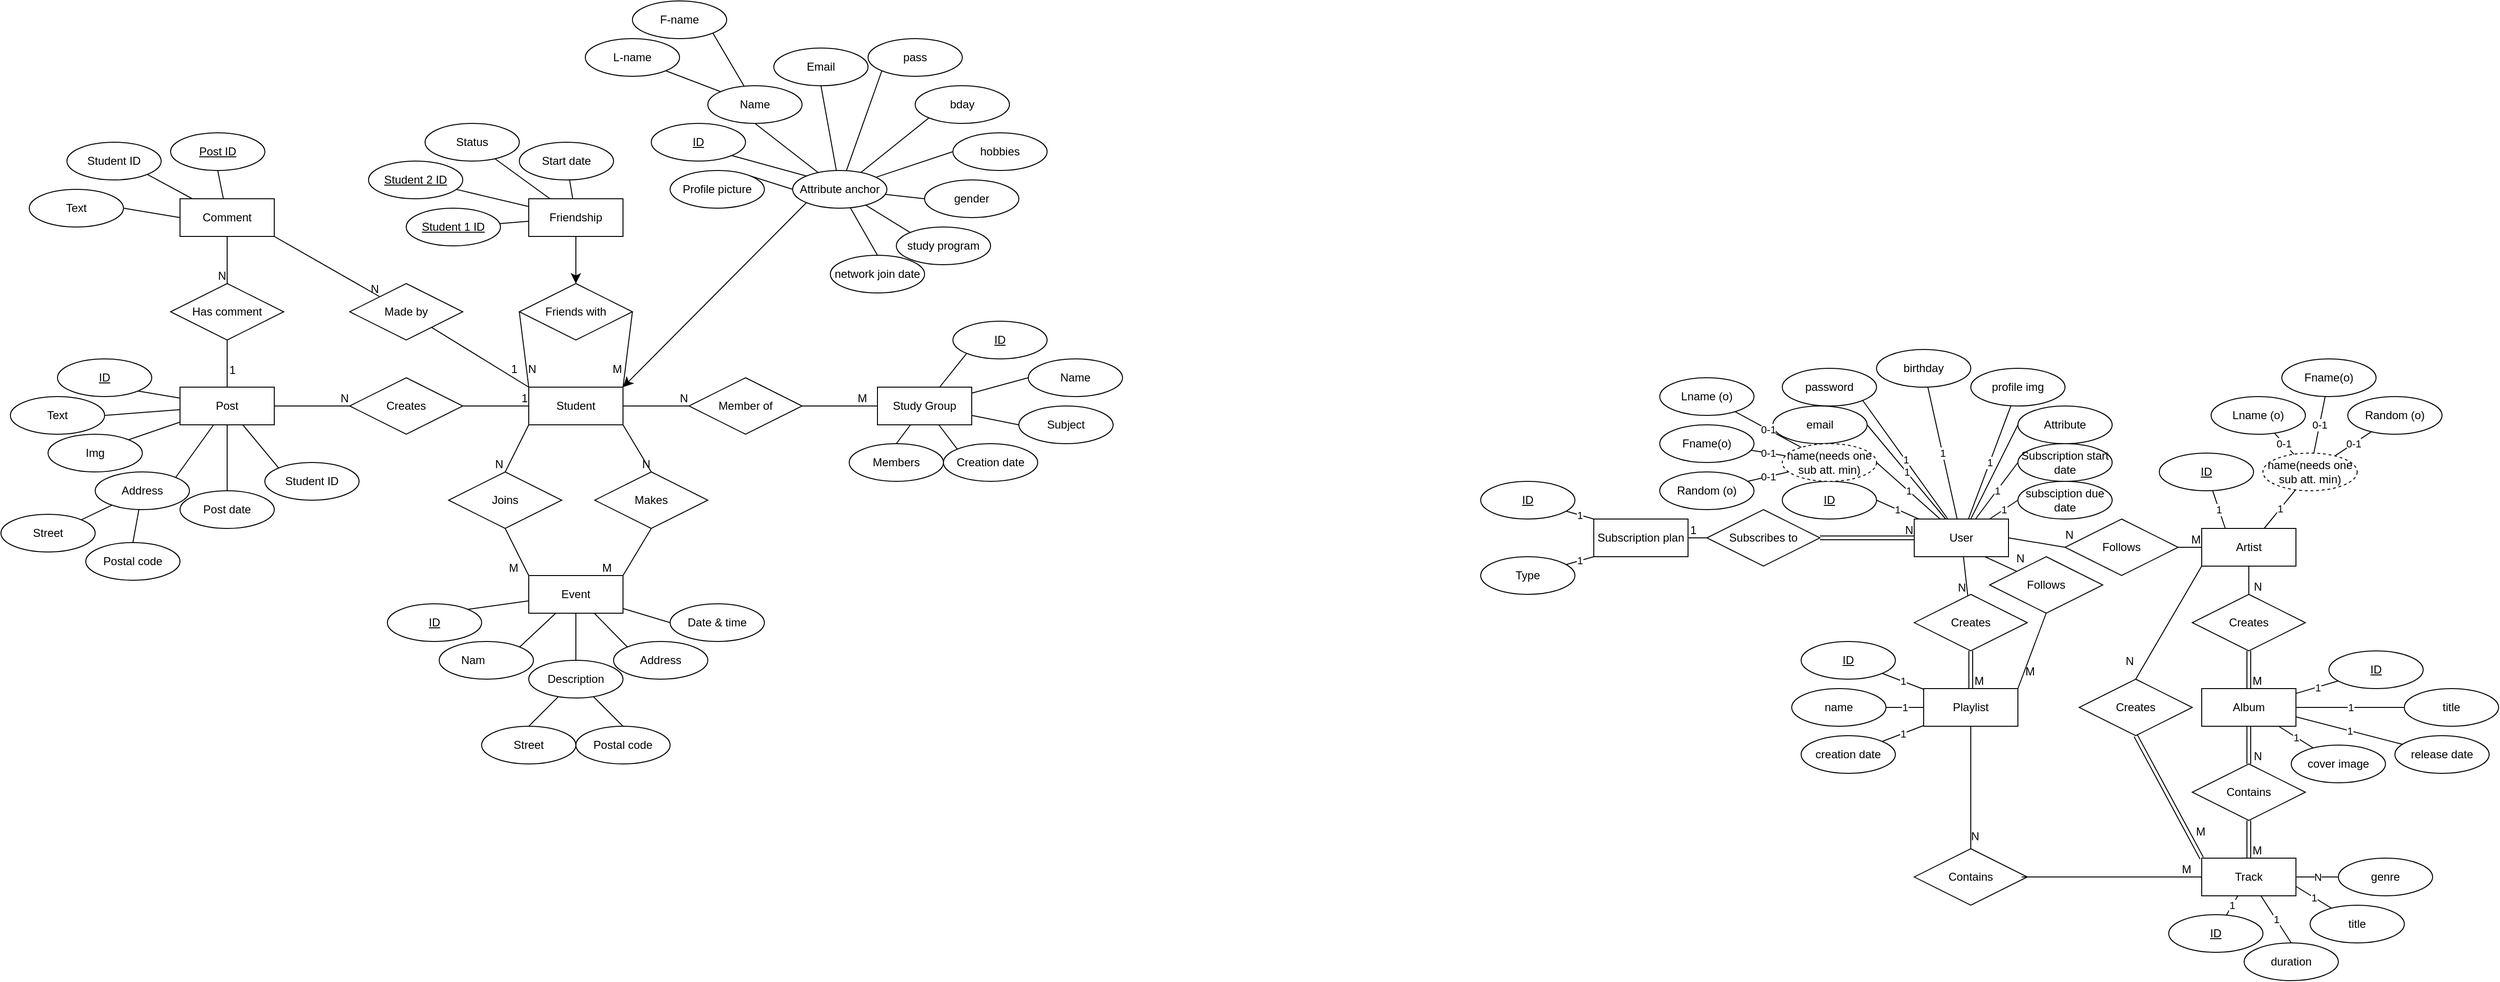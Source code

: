 <mxfile version="25.0.3">
  <diagram id="R2lEEEUBdFMjLlhIrx00" name="Page-1">
    <mxGraphModel dx="3984" dy="1922" grid="1" gridSize="10" guides="1" tooltips="1" connect="1" arrows="1" fold="1" page="1" pageScale="1" pageWidth="850" pageHeight="1100" math="0" shadow="0" extFonts="Permanent Marker^https://fonts.googleapis.com/css?family=Permanent+Marker">
      <root>
        <mxCell id="0" />
        <mxCell id="1" parent="0" />
        <mxCell id="yKZ0u5D3wlYWX15F0u5D-1" value="User" style="whiteSpace=wrap;html=1;align=center;" parent="1" vertex="1">
          <mxGeometry x="220" y="420" width="100" height="40" as="geometry" />
        </mxCell>
        <mxCell id="yKZ0u5D3wlYWX15F0u5D-2" value="Subscription plan" style="whiteSpace=wrap;html=1;align=center;" parent="1" vertex="1">
          <mxGeometry x="-120" y="420" width="100" height="40" as="geometry" />
        </mxCell>
        <mxCell id="yKZ0u5D3wlYWX15F0u5D-3" value="Artist" style="whiteSpace=wrap;html=1;align=center;" parent="1" vertex="1">
          <mxGeometry x="525" y="430" width="100" height="40" as="geometry" />
        </mxCell>
        <mxCell id="yKZ0u5D3wlYWX15F0u5D-4" value="Album" style="whiteSpace=wrap;html=1;align=center;" parent="1" vertex="1">
          <mxGeometry x="525" y="600" width="100" height="40" as="geometry" />
        </mxCell>
        <mxCell id="yKZ0u5D3wlYWX15F0u5D-5" value="Track" style="whiteSpace=wrap;html=1;align=center;" parent="1" vertex="1">
          <mxGeometry x="525" y="780" width="100" height="40" as="geometry" />
        </mxCell>
        <mxCell id="yKZ0u5D3wlYWX15F0u5D-6" value="Playlist" style="whiteSpace=wrap;html=1;align=center;" parent="1" vertex="1">
          <mxGeometry x="230" y="600" width="100" height="40" as="geometry" />
        </mxCell>
        <mxCell id="yKZ0u5D3wlYWX15F0u5D-7" value="Creates" style="shape=rhombus;perimeter=rhombusPerimeter;whiteSpace=wrap;html=1;align=center;" parent="1" vertex="1">
          <mxGeometry x="395" y="590" width="120" height="60" as="geometry" />
        </mxCell>
        <mxCell id="yKZ0u5D3wlYWX15F0u5D-11" value="Follows" style="shape=rhombus;perimeter=rhombusPerimeter;whiteSpace=wrap;html=1;align=center;" parent="1" vertex="1">
          <mxGeometry x="300" y="460" width="120" height="60" as="geometry" />
        </mxCell>
        <mxCell id="yKZ0u5D3wlYWX15F0u5D-12" value="Follows" style="shape=rhombus;perimeter=rhombusPerimeter;whiteSpace=wrap;html=1;align=center;" parent="1" vertex="1">
          <mxGeometry x="380" y="420" width="120" height="60" as="geometry" />
        </mxCell>
        <mxCell id="yKZ0u5D3wlYWX15F0u5D-13" value="Creates" style="shape=rhombus;perimeter=rhombusPerimeter;whiteSpace=wrap;html=1;align=center;" parent="1" vertex="1">
          <mxGeometry x="515" y="500" width="120" height="60" as="geometry" />
        </mxCell>
        <mxCell id="yKZ0u5D3wlYWX15F0u5D-14" value="Creates" style="shape=rhombus;perimeter=rhombusPerimeter;whiteSpace=wrap;html=1;align=center;" parent="1" vertex="1">
          <mxGeometry x="220" y="500" width="120" height="60" as="geometry" />
        </mxCell>
        <mxCell id="yKZ0u5D3wlYWX15F0u5D-16" value="Subscribes to" style="shape=rhombus;perimeter=rhombusPerimeter;whiteSpace=wrap;html=1;align=center;" parent="1" vertex="1">
          <mxGeometry y="410" width="120" height="60" as="geometry" />
        </mxCell>
        <mxCell id="yKZ0u5D3wlYWX15F0u5D-17" value="Contains&lt;span style=&quot;color: rgba(0, 0, 0, 0); font-family: monospace; font-size: 0px; text-align: start; text-wrap-mode: nowrap;&quot;&gt;%3CmxGraphModel%3E%3Croot%3E%3CmxCell%20id%3D%220%22%2F%3E%3CmxCell%20id%3D%221%22%20parent%3D%220%22%2F%3E%3CmxCell%20id%3D%222%22%20value%3D%22Creates%22%20style%3D%22shape%3Drhombus%3Bperimeter%3DrhombusPerimeter%3BwhiteSpace%3Dwrap%3Bhtml%3D1%3Balign%3Dcenter%3B%22%20vertex%3D%221%22%20parent%3D%221%22%3E%3CmxGeometry%20x%3D%22190%22%20y%3D%22190%22%20width%3D%22120%22%20height%3D%2260%22%20as%3D%22geometry%22%2F%3E%3C%2FmxCell%3E%3C%2Froot%3E%3C%2FmxGraphModel%3E&lt;/span&gt;" style="shape=rhombus;perimeter=rhombusPerimeter;whiteSpace=wrap;html=1;align=center;" parent="1" vertex="1">
          <mxGeometry x="515" y="680" width="120" height="60" as="geometry" />
        </mxCell>
        <mxCell id="yKZ0u5D3wlYWX15F0u5D-18" value="Contains&lt;span style=&quot;color: rgba(0, 0, 0, 0); font-family: monospace; font-size: 0px; text-align: start; text-wrap-mode: nowrap;&quot;&gt;%3CmxGraphModel%3E%3Croot%3E%3CmxCell%20id%3D%220%22%2F%3E%3CmxCell%20id%3D%221%22%20parent%3D%220%22%2F%3E%3CmxCell%20id%3D%222%22%20value%3D%22Creates%22%20style%3D%22shape%3Drhombus%3Bperimeter%3DrhombusPerimeter%3BwhiteSpace%3Dwrap%3Bhtml%3D1%3Balign%3Dcenter%3B%22%20vertex%3D%221%22%20parent%3D%221%22%3E%3CmxGeometry%20x%3D%22190%22%20y%3D%22190%22%20width%3D%22120%22%20height%3D%2260%22%20as%3D%22geometry%22%2F%3E%3C%2FmxCell%3E%3C%2Froot%3E%3C%2FmxGraphModel%3E&lt;/span&gt;" style="shape=rhombus;perimeter=rhombusPerimeter;whiteSpace=wrap;html=1;align=center;" parent="1" vertex="1">
          <mxGeometry x="220" y="770" width="120" height="60" as="geometry" />
        </mxCell>
        <mxCell id="yKZ0u5D3wlYWX15F0u5D-21" value="" style="endArrow=none;html=1;rounded=0;exitX=1;exitY=0.5;exitDx=0;exitDy=0;entryX=0;entryY=0.5;entryDx=0;entryDy=0;" parent="1" source="yKZ0u5D3wlYWX15F0u5D-1" target="yKZ0u5D3wlYWX15F0u5D-12" edge="1">
          <mxGeometry relative="1" as="geometry">
            <mxPoint x="320" y="440" as="sourcePoint" />
            <mxPoint x="370" y="440" as="targetPoint" />
          </mxGeometry>
        </mxCell>
        <mxCell id="yKZ0u5D3wlYWX15F0u5D-22" value="N" style="resizable=0;html=1;whiteSpace=wrap;align=right;verticalAlign=bottom;" parent="yKZ0u5D3wlYWX15F0u5D-21" connectable="0" vertex="1">
          <mxGeometry x="1" relative="1" as="geometry">
            <mxPoint x="10" y="-5" as="offset" />
          </mxGeometry>
        </mxCell>
        <mxCell id="yKZ0u5D3wlYWX15F0u5D-23" value="" style="endArrow=none;html=1;rounded=0;" parent="1" source="yKZ0u5D3wlYWX15F0u5D-12" target="yKZ0u5D3wlYWX15F0u5D-3" edge="1">
          <mxGeometry relative="1" as="geometry">
            <mxPoint x="490" y="460" as="sourcePoint" />
            <mxPoint x="520" y="470" as="targetPoint" />
          </mxGeometry>
        </mxCell>
        <mxCell id="yKZ0u5D3wlYWX15F0u5D-24" value="M" style="resizable=0;html=1;whiteSpace=wrap;align=right;verticalAlign=bottom;" parent="yKZ0u5D3wlYWX15F0u5D-23" connectable="0" vertex="1">
          <mxGeometry x="1" relative="1" as="geometry" />
        </mxCell>
        <mxCell id="yKZ0u5D3wlYWX15F0u5D-25" value="" style="endArrow=none;html=1;rounded=0;exitX=0.5;exitY=1;exitDx=0;exitDy=0;entryX=0.5;entryY=0;entryDx=0;entryDy=0;" parent="1" source="yKZ0u5D3wlYWX15F0u5D-3" target="yKZ0u5D3wlYWX15F0u5D-13" edge="1">
          <mxGeometry relative="1" as="geometry">
            <mxPoint x="680" y="480" as="sourcePoint" />
            <mxPoint x="680" y="520" as="targetPoint" />
          </mxGeometry>
        </mxCell>
        <mxCell id="yKZ0u5D3wlYWX15F0u5D-26" value="N" style="resizable=0;html=1;whiteSpace=wrap;align=right;verticalAlign=bottom;" parent="yKZ0u5D3wlYWX15F0u5D-25" connectable="0" vertex="1">
          <mxGeometry x="1" relative="1" as="geometry">
            <mxPoint x="15" as="offset" />
          </mxGeometry>
        </mxCell>
        <mxCell id="yKZ0u5D3wlYWX15F0u5D-45" value="" style="endArrow=none;html=1;rounded=0;exitX=0.75;exitY=1;exitDx=0;exitDy=0;" parent="1" source="yKZ0u5D3wlYWX15F0u5D-1" target="yKZ0u5D3wlYWX15F0u5D-11" edge="1">
          <mxGeometry relative="1" as="geometry">
            <mxPoint x="330" y="580" as="sourcePoint" />
            <mxPoint x="490" y="580" as="targetPoint" />
          </mxGeometry>
        </mxCell>
        <mxCell id="yKZ0u5D3wlYWX15F0u5D-46" value="N" style="resizable=0;html=1;whiteSpace=wrap;align=right;verticalAlign=bottom;" parent="yKZ0u5D3wlYWX15F0u5D-45" connectable="0" vertex="1">
          <mxGeometry x="1" relative="1" as="geometry">
            <mxPoint x="10" y="-5" as="offset" />
          </mxGeometry>
        </mxCell>
        <mxCell id="yKZ0u5D3wlYWX15F0u5D-47" value="" style="endArrow=none;html=1;rounded=0;entryX=1;entryY=0;entryDx=0;entryDy=0;exitX=0.5;exitY=1;exitDx=0;exitDy=0;" parent="1" source="yKZ0u5D3wlYWX15F0u5D-11" target="yKZ0u5D3wlYWX15F0u5D-6" edge="1">
          <mxGeometry relative="1" as="geometry">
            <mxPoint x="495" y="450" as="sourcePoint" />
            <mxPoint x="340" y="530" as="targetPoint" />
          </mxGeometry>
        </mxCell>
        <mxCell id="yKZ0u5D3wlYWX15F0u5D-48" value="M" style="resizable=0;html=1;whiteSpace=wrap;align=right;verticalAlign=bottom;" parent="yKZ0u5D3wlYWX15F0u5D-47" connectable="0" vertex="1">
          <mxGeometry x="1" relative="1" as="geometry">
            <mxPoint x="20" y="-10" as="offset" />
          </mxGeometry>
        </mxCell>
        <mxCell id="yKZ0u5D3wlYWX15F0u5D-52" value="" style="endArrow=none;html=1;rounded=0;exitX=0;exitY=1;exitDx=0;exitDy=0;entryX=0.5;entryY=0;entryDx=0;entryDy=0;" parent="1" source="yKZ0u5D3wlYWX15F0u5D-3" target="yKZ0u5D3wlYWX15F0u5D-7" edge="1">
          <mxGeometry relative="1" as="geometry">
            <mxPoint x="585" y="570" as="sourcePoint" />
            <mxPoint x="585" y="610" as="targetPoint" />
          </mxGeometry>
        </mxCell>
        <mxCell id="yKZ0u5D3wlYWX15F0u5D-55" value="ID" style="ellipse;whiteSpace=wrap;html=1;align=center;fontStyle=4;" parent="1" vertex="1">
          <mxGeometry x="660" y="560" width="100" height="40" as="geometry" />
        </mxCell>
        <mxCell id="yKZ0u5D3wlYWX15F0u5D-57" value="ID" style="ellipse;whiteSpace=wrap;html=1;align=center;fontStyle=4;" parent="1" vertex="1">
          <mxGeometry x="480" y="350" width="100" height="40" as="geometry" />
        </mxCell>
        <mxCell id="yKZ0u5D3wlYWX15F0u5D-58" value="ID" style="ellipse;whiteSpace=wrap;html=1;align=center;fontStyle=4;" parent="1" vertex="1">
          <mxGeometry x="100" y="550" width="100" height="40" as="geometry" />
        </mxCell>
        <mxCell id="yKZ0u5D3wlYWX15F0u5D-59" value="ID" style="ellipse;whiteSpace=wrap;html=1;align=center;fontStyle=4;" parent="1" vertex="1">
          <mxGeometry x="80" y="380" width="100" height="40" as="geometry" />
        </mxCell>
        <mxCell id="yKZ0u5D3wlYWX15F0u5D-60" value="ID" style="ellipse;whiteSpace=wrap;html=1;align=center;fontStyle=4;" parent="1" vertex="1">
          <mxGeometry x="-240" y="380" width="100" height="40" as="geometry" />
        </mxCell>
        <mxCell id="yKZ0u5D3wlYWX15F0u5D-61" value="ID" style="ellipse;whiteSpace=wrap;html=1;align=center;fontStyle=4;" parent="1" vertex="1">
          <mxGeometry x="490" y="840" width="100" height="40" as="geometry" />
        </mxCell>
        <mxCell id="yKZ0u5D3wlYWX15F0u5D-63" value="Type" style="ellipse;whiteSpace=wrap;html=1;align=center;" parent="1" vertex="1">
          <mxGeometry x="-240" y="460" width="100" height="40" as="geometry" />
        </mxCell>
        <mxCell id="yKZ0u5D3wlYWX15F0u5D-65" value="1" style="endArrow=none;html=1;rounded=0;entryX=0;entryY=0;entryDx=0;entryDy=0;" parent="1" source="yKZ0u5D3wlYWX15F0u5D-60" target="yKZ0u5D3wlYWX15F0u5D-2" edge="1">
          <mxGeometry relative="1" as="geometry">
            <mxPoint x="-130" y="520" as="sourcePoint" />
            <mxPoint x="30" y="520" as="targetPoint" />
          </mxGeometry>
        </mxCell>
        <mxCell id="yKZ0u5D3wlYWX15F0u5D-66" value="1" style="endArrow=none;html=1;rounded=0;entryX=0;entryY=1;entryDx=0;entryDy=0;" parent="1" source="yKZ0u5D3wlYWX15F0u5D-63" target="yKZ0u5D3wlYWX15F0u5D-2" edge="1">
          <mxGeometry relative="1" as="geometry">
            <mxPoint x="-109" y="416" as="sourcePoint" />
            <mxPoint x="-80" y="430" as="targetPoint" />
          </mxGeometry>
        </mxCell>
        <mxCell id="yKZ0u5D3wlYWX15F0u5D-68" value="1" style="endArrow=none;html=1;rounded=0;exitX=1;exitY=0.5;exitDx=0;exitDy=0;" parent="1" source="yKZ0u5D3wlYWX15F0u5D-59" target="yKZ0u5D3wlYWX15F0u5D-1" edge="1">
          <mxGeometry relative="1" as="geometry">
            <mxPoint x="301" y="357" as="sourcePoint" />
            <mxPoint x="335" y="380" as="targetPoint" />
          </mxGeometry>
        </mxCell>
        <mxCell id="yKZ0u5D3wlYWX15F0u5D-70" value="1" style="endArrow=none;html=1;rounded=0;entryX=0.25;entryY=0;entryDx=0;entryDy=0;" parent="1" source="yKZ0u5D3wlYWX15F0u5D-57" target="yKZ0u5D3wlYWX15F0u5D-3" edge="1">
          <mxGeometry relative="1" as="geometry">
            <mxPoint x="222" y="398" as="sourcePoint" />
            <mxPoint x="261" y="430" as="targetPoint" />
          </mxGeometry>
        </mxCell>
        <mxCell id="yKZ0u5D3wlYWX15F0u5D-72" value="email" style="ellipse;whiteSpace=wrap;html=1;align=center;" parent="1" vertex="1">
          <mxGeometry x="70" y="300" width="100" height="40" as="geometry" />
        </mxCell>
        <mxCell id="yKZ0u5D3wlYWX15F0u5D-73" value="password" style="ellipse;whiteSpace=wrap;html=1;align=center;" parent="1" vertex="1">
          <mxGeometry x="80" y="260" width="100" height="40" as="geometry" />
        </mxCell>
        <mxCell id="yKZ0u5D3wlYWX15F0u5D-74" value="birthday" style="ellipse;whiteSpace=wrap;html=1;align=center;" parent="1" vertex="1">
          <mxGeometry x="180" y="240" width="100" height="40" as="geometry" />
        </mxCell>
        <mxCell id="yKZ0u5D3wlYWX15F0u5D-75" value="profile img" style="ellipse;whiteSpace=wrap;html=1;align=center;" parent="1" vertex="1">
          <mxGeometry x="280" y="260" width="100" height="40" as="geometry" />
        </mxCell>
        <mxCell id="yKZ0u5D3wlYWX15F0u5D-76" value="subsciption due date" style="ellipse;whiteSpace=wrap;html=1;align=center;" parent="1" vertex="1">
          <mxGeometry x="330" y="380" width="100" height="40" as="geometry" />
        </mxCell>
        <mxCell id="yKZ0u5D3wlYWX15F0u5D-77" value="Subscription start date" style="ellipse;whiteSpace=wrap;html=1;align=center;" parent="1" vertex="1">
          <mxGeometry x="330" y="340" width="100" height="40" as="geometry" />
        </mxCell>
        <mxCell id="yKZ0u5D3wlYWX15F0u5D-78" value="Attribute" style="ellipse;whiteSpace=wrap;html=1;align=center;" parent="1" vertex="1">
          <mxGeometry x="330" y="300" width="100" height="40" as="geometry" />
        </mxCell>
        <mxCell id="yKZ0u5D3wlYWX15F0u5D-80" value="name(needs one sub att. min)" style="ellipse;whiteSpace=wrap;html=1;align=center;dashed=1;" parent="1" vertex="1">
          <mxGeometry x="80" y="340" width="100" height="40" as="geometry" />
        </mxCell>
        <mxCell id="yKZ0u5D3wlYWX15F0u5D-84" value="Fname(o)" style="ellipse;whiteSpace=wrap;html=1;align=center;" parent="1" vertex="1">
          <mxGeometry x="-50" y="320" width="100" height="40" as="geometry" />
        </mxCell>
        <mxCell id="yKZ0u5D3wlYWX15F0u5D-85" value="Lname (o)" style="ellipse;whiteSpace=wrap;html=1;align=center;" parent="1" vertex="1">
          <mxGeometry x="-50" y="270" width="100" height="40" as="geometry" />
        </mxCell>
        <mxCell id="yKZ0u5D3wlYWX15F0u5D-87" value="&lt;span style=&quot;color: rgb(0, 0, 0); font-family: Helvetica; font-size: 11px; font-style: normal; font-variant-ligatures: normal; font-variant-caps: normal; font-weight: 400; letter-spacing: normal; orphans: 2; text-align: center; text-indent: 0px; text-transform: none; widows: 2; word-spacing: 0px; -webkit-text-stroke-width: 0px; white-space: nowrap; background-color: rgb(255, 255, 255); text-decoration-thickness: initial; text-decoration-style: initial; text-decoration-color: initial; display: inline !important; float: none;&quot;&gt;0-1&lt;/span&gt;" style="endArrow=none;html=1;rounded=0;" parent="1" source="yKZ0u5D3wlYWX15F0u5D-84" target="yKZ0u5D3wlYWX15F0u5D-80" edge="1">
          <mxGeometry relative="1" as="geometry">
            <mxPoint x="-40" y="220" as="sourcePoint" />
            <mxPoint x="120" y="220" as="targetPoint" />
          </mxGeometry>
        </mxCell>
        <mxCell id="yKZ0u5D3wlYWX15F0u5D-88" value="0-1" style="endArrow=none;html=1;rounded=0;" parent="1" source="yKZ0u5D3wlYWX15F0u5D-85" target="yKZ0u5D3wlYWX15F0u5D-80" edge="1">
          <mxGeometry relative="1" as="geometry">
            <mxPoint x="45" y="324" as="sourcePoint" />
            <mxPoint x="95" y="346" as="targetPoint" />
          </mxGeometry>
        </mxCell>
        <mxCell id="yKZ0u5D3wlYWX15F0u5D-89" value="1" style="endArrow=none;html=1;rounded=0;exitX=1;exitY=0.5;exitDx=0;exitDy=0;" parent="1" source="yKZ0u5D3wlYWX15F0u5D-72" target="yKZ0u5D3wlYWX15F0u5D-1" edge="1">
          <mxGeometry relative="1" as="geometry">
            <mxPoint x="45" y="324" as="sourcePoint" />
            <mxPoint x="95" y="346" as="targetPoint" />
          </mxGeometry>
        </mxCell>
        <mxCell id="yKZ0u5D3wlYWX15F0u5D-90" value="1" style="endArrow=none;html=1;rounded=0;exitX=1;exitY=1;exitDx=0;exitDy=0;" parent="1" source="yKZ0u5D3wlYWX15F0u5D-73" target="yKZ0u5D3wlYWX15F0u5D-1" edge="1">
          <mxGeometry relative="1" as="geometry">
            <mxPoint x="193" y="330" as="sourcePoint" />
            <mxPoint x="270" y="430" as="targetPoint" />
          </mxGeometry>
        </mxCell>
        <mxCell id="yKZ0u5D3wlYWX15F0u5D-91" value="1" style="endArrow=none;html=1;rounded=0;" parent="1" source="yKZ0u5D3wlYWX15F0u5D-74" target="yKZ0u5D3wlYWX15F0u5D-1" edge="1">
          <mxGeometry relative="1" as="geometry">
            <mxPoint x="200" y="300" as="sourcePoint" />
            <mxPoint x="265" y="430" as="targetPoint" />
          </mxGeometry>
        </mxCell>
        <mxCell id="yKZ0u5D3wlYWX15F0u5D-92" value="1" style="endArrow=none;html=1;rounded=0;" parent="1" source="yKZ0u5D3wlYWX15F0u5D-75" target="yKZ0u5D3wlYWX15F0u5D-1" edge="1">
          <mxGeometry relative="1" as="geometry">
            <mxPoint x="275" y="270" as="sourcePoint" />
            <mxPoint x="275" y="430" as="targetPoint" />
          </mxGeometry>
        </mxCell>
        <mxCell id="yKZ0u5D3wlYWX15F0u5D-93" value="" style="endArrow=none;html=1;rounded=0;exitX=0;exitY=0.5;exitDx=0;exitDy=0;" parent="1" source="yKZ0u5D3wlYWX15F0u5D-78" target="yKZ0u5D3wlYWX15F0u5D-1" edge="1">
          <mxGeometry relative="1" as="geometry">
            <mxPoint x="332" y="310" as="sourcePoint" />
            <mxPoint x="283" y="430" as="targetPoint" />
          </mxGeometry>
        </mxCell>
        <mxCell id="yKZ0u5D3wlYWX15F0u5D-94" value="1" style="endArrow=none;html=1;rounded=0;exitX=0;exitY=0.5;exitDx=0;exitDy=0;" parent="1" source="yKZ0u5D3wlYWX15F0u5D-77" target="yKZ0u5D3wlYWX15F0u5D-1" edge="1">
          <mxGeometry relative="1" as="geometry">
            <mxPoint x="355" y="349" as="sourcePoint" />
            <mxPoint x="291" y="430" as="targetPoint" />
          </mxGeometry>
        </mxCell>
        <mxCell id="yKZ0u5D3wlYWX15F0u5D-95" value="1" style="endArrow=none;html=1;rounded=0;exitX=0;exitY=0.5;exitDx=0;exitDy=0;" parent="1" source="yKZ0u5D3wlYWX15F0u5D-76" target="yKZ0u5D3wlYWX15F0u5D-1" edge="1">
          <mxGeometry relative="1" as="geometry">
            <mxPoint x="314" y="387" as="sourcePoint" />
            <mxPoint x="260" y="424.0" as="targetPoint" />
          </mxGeometry>
        </mxCell>
        <mxCell id="yKZ0u5D3wlYWX15F0u5D-96" value="1" style="endArrow=none;html=1;rounded=0;exitX=1;exitY=0.5;exitDx=0;exitDy=0;" parent="1" source="yKZ0u5D3wlYWX15F0u5D-80" target="yKZ0u5D3wlYWX15F0u5D-1" edge="1">
          <mxGeometry relative="1" as="geometry">
            <mxPoint x="193" y="330" as="sourcePoint" />
            <mxPoint x="261" y="430" as="targetPoint" />
          </mxGeometry>
        </mxCell>
        <mxCell id="KcFt13vw23fe0HxH1k5O-15" value="name(needs one sub att. min)" style="ellipse;whiteSpace=wrap;html=1;align=center;dashed=1;" parent="1" vertex="1">
          <mxGeometry x="590" y="350" width="100" height="40" as="geometry" />
        </mxCell>
        <mxCell id="KcFt13vw23fe0HxH1k5O-17" value="Random (o)" style="ellipse;whiteSpace=wrap;html=1;align=center;" parent="1" vertex="1">
          <mxGeometry x="-50" y="370" width="100" height="40" as="geometry" />
        </mxCell>
        <mxCell id="KcFt13vw23fe0HxH1k5O-18" value="0-1" style="endArrow=none;html=1;rounded=0;" parent="1" source="KcFt13vw23fe0HxH1k5O-17" target="yKZ0u5D3wlYWX15F0u5D-80" edge="1">
          <mxGeometry relative="1" as="geometry">
            <mxPoint x="47" y="322" as="sourcePoint" />
            <mxPoint x="109" y="354" as="targetPoint" />
          </mxGeometry>
        </mxCell>
        <mxCell id="KcFt13vw23fe0HxH1k5O-19" value="Fname(o)" style="ellipse;whiteSpace=wrap;html=1;align=center;" parent="1" vertex="1">
          <mxGeometry x="610" y="250" width="100" height="40" as="geometry" />
        </mxCell>
        <mxCell id="KcFt13vw23fe0HxH1k5O-20" value="Lname (o)" style="ellipse;whiteSpace=wrap;html=1;align=center;" parent="1" vertex="1">
          <mxGeometry x="535" y="290" width="100" height="40" as="geometry" />
        </mxCell>
        <mxCell id="KcFt13vw23fe0HxH1k5O-21" value="Random (o)" style="ellipse;whiteSpace=wrap;html=1;align=center;" parent="1" vertex="1">
          <mxGeometry x="680" y="290" width="100" height="40" as="geometry" />
        </mxCell>
        <mxCell id="KcFt13vw23fe0HxH1k5O-22" value="0-1" style="endArrow=none;html=1;rounded=0;" parent="1" source="KcFt13vw23fe0HxH1k5O-20" target="KcFt13vw23fe0HxH1k5O-15" edge="1">
          <mxGeometry relative="1" as="geometry">
            <mxPoint x="490" y="230" as="sourcePoint" />
            <mxPoint x="650" y="230" as="targetPoint" />
          </mxGeometry>
        </mxCell>
        <mxCell id="KcFt13vw23fe0HxH1k5O-23" value="0-1" style="endArrow=none;html=1;rounded=0;" parent="1" source="KcFt13vw23fe0HxH1k5O-15" target="KcFt13vw23fe0HxH1k5O-19" edge="1">
          <mxGeometry relative="1" as="geometry">
            <mxPoint x="530" y="250" as="sourcePoint" />
            <mxPoint x="690" y="260" as="targetPoint" />
          </mxGeometry>
        </mxCell>
        <mxCell id="KcFt13vw23fe0HxH1k5O-24" value="0-1" style="endArrow=none;html=1;rounded=0;" parent="1" edge="1">
          <mxGeometry relative="1" as="geometry">
            <mxPoint x="705.275" y="327.15" as="sourcePoint" />
            <mxPoint x="666.652" y="352.833" as="targetPoint" />
          </mxGeometry>
        </mxCell>
        <mxCell id="KcFt13vw23fe0HxH1k5O-26" value="1" style="endArrow=none;html=1;rounded=0;" parent="1" source="yKZ0u5D3wlYWX15F0u5D-3" target="KcFt13vw23fe0HxH1k5O-15" edge="1">
          <mxGeometry relative="1" as="geometry">
            <mxPoint x="660" y="420" as="sourcePoint" />
            <mxPoint x="820" y="420" as="targetPoint" />
          </mxGeometry>
        </mxCell>
        <mxCell id="KcFt13vw23fe0HxH1k5O-30" value="1" style="endArrow=none;html=1;rounded=0;" parent="1" source="yKZ0u5D3wlYWX15F0u5D-61" target="yKZ0u5D3wlYWX15F0u5D-5" edge="1">
          <mxGeometry relative="1" as="geometry">
            <mxPoint x="601" y="440" as="sourcePoint" />
            <mxPoint x="635" y="399" as="targetPoint" />
          </mxGeometry>
        </mxCell>
        <mxCell id="KcFt13vw23fe0HxH1k5O-31" value="duration" style="ellipse;whiteSpace=wrap;html=1;align=center;" parent="1" vertex="1">
          <mxGeometry x="570" y="870" width="100" height="40" as="geometry" />
        </mxCell>
        <mxCell id="KcFt13vw23fe0HxH1k5O-32" value="title" style="ellipse;whiteSpace=wrap;html=1;align=center;" parent="1" vertex="1">
          <mxGeometry x="640" y="830" width="100" height="40" as="geometry" />
        </mxCell>
        <mxCell id="KcFt13vw23fe0HxH1k5O-33" value="1" style="endArrow=none;html=1;rounded=0;exitX=0.5;exitY=0;exitDx=0;exitDy=0;" parent="1" source="KcFt13vw23fe0HxH1k5O-31" target="yKZ0u5D3wlYWX15F0u5D-5" edge="1">
          <mxGeometry relative="1" as="geometry">
            <mxPoint x="561" y="851" as="sourcePoint" />
            <mxPoint x="573" y="830" as="targetPoint" />
          </mxGeometry>
        </mxCell>
        <mxCell id="KcFt13vw23fe0HxH1k5O-34" value="1" style="endArrow=none;html=1;rounded=0;entryX=1;entryY=0.75;entryDx=0;entryDy=0;" parent="1" source="KcFt13vw23fe0HxH1k5O-32" target="yKZ0u5D3wlYWX15F0u5D-5" edge="1">
          <mxGeometry relative="1" as="geometry">
            <mxPoint x="571" y="861" as="sourcePoint" />
            <mxPoint x="583" y="840" as="targetPoint" />
          </mxGeometry>
        </mxCell>
        <mxCell id="KcFt13vw23fe0HxH1k5O-36" value="genre" style="ellipse;whiteSpace=wrap;html=1;align=center;" parent="1" vertex="1">
          <mxGeometry x="670" y="780" width="100" height="40" as="geometry" />
        </mxCell>
        <mxCell id="KcFt13vw23fe0HxH1k5O-37" value="N" style="endArrow=none;html=1;rounded=0;entryX=1;entryY=0.5;entryDx=0;entryDy=0;" parent="1" source="KcFt13vw23fe0HxH1k5O-36" target="yKZ0u5D3wlYWX15F0u5D-5" edge="1">
          <mxGeometry relative="1" as="geometry">
            <mxPoint x="581" y="871" as="sourcePoint" />
            <mxPoint x="593" y="850" as="targetPoint" />
          </mxGeometry>
        </mxCell>
        <mxCell id="KcFt13vw23fe0HxH1k5O-38" value="1" style="endArrow=none;html=1;rounded=0;" parent="1" source="yKZ0u5D3wlYWX15F0u5D-4" target="yKZ0u5D3wlYWX15F0u5D-55" edge="1">
          <mxGeometry relative="1" as="geometry">
            <mxPoint x="601" y="440" as="sourcePoint" />
            <mxPoint x="635" y="399" as="targetPoint" />
          </mxGeometry>
        </mxCell>
        <mxCell id="KcFt13vw23fe0HxH1k5O-39" value="title" style="ellipse;whiteSpace=wrap;html=1;align=center;" parent="1" vertex="1">
          <mxGeometry x="740" y="600" width="100" height="40" as="geometry" />
        </mxCell>
        <mxCell id="KcFt13vw23fe0HxH1k5O-40" value="1" style="endArrow=none;html=1;rounded=0;" parent="1" source="yKZ0u5D3wlYWX15F0u5D-4" target="KcFt13vw23fe0HxH1k5O-39" edge="1">
          <mxGeometry relative="1" as="geometry">
            <mxPoint x="635" y="615" as="sourcePoint" />
            <mxPoint x="680" y="602" as="targetPoint" />
          </mxGeometry>
        </mxCell>
        <mxCell id="KcFt13vw23fe0HxH1k5O-42" value="release date" style="ellipse;whiteSpace=wrap;html=1;align=center;" parent="1" vertex="1">
          <mxGeometry x="730" y="650" width="100" height="40" as="geometry" />
        </mxCell>
        <mxCell id="KcFt13vw23fe0HxH1k5O-43" value="cover image" style="ellipse;whiteSpace=wrap;html=1;align=center;" parent="1" vertex="1">
          <mxGeometry x="620" y="660" width="100" height="40" as="geometry" />
        </mxCell>
        <mxCell id="KcFt13vw23fe0HxH1k5O-44" value="1" style="endArrow=none;html=1;rounded=0;exitX=1;exitY=0.75;exitDx=0;exitDy=0;" parent="1" source="yKZ0u5D3wlYWX15F0u5D-4" target="KcFt13vw23fe0HxH1k5O-42" edge="1">
          <mxGeometry relative="1" as="geometry">
            <mxPoint x="635" y="640" as="sourcePoint" />
            <mxPoint x="751" y="633" as="targetPoint" />
          </mxGeometry>
        </mxCell>
        <mxCell id="KcFt13vw23fe0HxH1k5O-45" value="1" style="endArrow=none;html=1;rounded=0;" parent="1" source="KcFt13vw23fe0HxH1k5O-43" target="yKZ0u5D3wlYWX15F0u5D-4" edge="1">
          <mxGeometry relative="1" as="geometry">
            <mxPoint x="645" y="650" as="sourcePoint" />
            <mxPoint x="761" y="643" as="targetPoint" />
          </mxGeometry>
        </mxCell>
        <mxCell id="KcFt13vw23fe0HxH1k5O-48" value="name" style="ellipse;whiteSpace=wrap;html=1;align=center;" parent="1" vertex="1">
          <mxGeometry x="90" y="600" width="100" height="40" as="geometry" />
        </mxCell>
        <mxCell id="KcFt13vw23fe0HxH1k5O-49" value="1" style="endArrow=none;html=1;rounded=0;" parent="1" source="yKZ0u5D3wlYWX15F0u5D-6" target="yKZ0u5D3wlYWX15F0u5D-58" edge="1">
          <mxGeometry relative="1" as="geometry">
            <mxPoint x="340" y="410" as="sourcePoint" />
            <mxPoint x="308" y="430" as="targetPoint" />
          </mxGeometry>
        </mxCell>
        <mxCell id="KcFt13vw23fe0HxH1k5O-50" value="1" style="endArrow=none;html=1;rounded=0;" parent="1" source="yKZ0u5D3wlYWX15F0u5D-6" target="KcFt13vw23fe0HxH1k5O-48" edge="1">
          <mxGeometry relative="1" as="geometry">
            <mxPoint x="230" y="620" as="sourcePoint" />
            <mxPoint x="206" y="617" as="targetPoint" />
          </mxGeometry>
        </mxCell>
        <mxCell id="KcFt13vw23fe0HxH1k5O-51" value="creation date" style="ellipse;whiteSpace=wrap;html=1;align=center;" parent="1" vertex="1">
          <mxGeometry x="100" y="650" width="100" height="40" as="geometry" />
        </mxCell>
        <mxCell id="KcFt13vw23fe0HxH1k5O-52" value="1" style="endArrow=none;html=1;rounded=0;" parent="1" source="yKZ0u5D3wlYWX15F0u5D-6" target="KcFt13vw23fe0HxH1k5O-51" edge="1">
          <mxGeometry relative="1" as="geometry">
            <mxPoint x="235" y="630" as="sourcePoint" />
            <mxPoint x="200" y="630" as="targetPoint" />
          </mxGeometry>
        </mxCell>
        <mxCell id="KcFt13vw23fe0HxH1k5O-53" value="" style="shape=link;html=1;rounded=0;exitX=0.5;exitY=1;exitDx=0;exitDy=0;entryX=0;entryY=0;entryDx=0;entryDy=0;" parent="1" source="yKZ0u5D3wlYWX15F0u5D-7" target="yKZ0u5D3wlYWX15F0u5D-5" edge="1">
          <mxGeometry relative="1" as="geometry">
            <mxPoint x="340" y="680" as="sourcePoint" />
            <mxPoint x="480" y="750" as="targetPoint" />
          </mxGeometry>
        </mxCell>
        <mxCell id="KcFt13vw23fe0HxH1k5O-54" value="N" style="resizable=0;html=1;whiteSpace=wrap;align=right;verticalAlign=bottom;" parent="KcFt13vw23fe0HxH1k5O-53" connectable="0" vertex="1">
          <mxGeometry x="1" relative="1" as="geometry">
            <mxPoint x="-70" y="-200" as="offset" />
          </mxGeometry>
        </mxCell>
        <mxCell id="KcFt13vw23fe0HxH1k5O-66" value="" style="shape=link;html=1;rounded=0;entryX=0.5;entryY=0;entryDx=0;entryDy=0;exitX=0.5;exitY=1;exitDx=0;exitDy=0;" parent="1" source="yKZ0u5D3wlYWX15F0u5D-13" target="yKZ0u5D3wlYWX15F0u5D-4" edge="1">
          <mxGeometry relative="1" as="geometry">
            <mxPoint x="574.76" y="560" as="sourcePoint" />
            <mxPoint x="574.76" y="590" as="targetPoint" />
          </mxGeometry>
        </mxCell>
        <mxCell id="KcFt13vw23fe0HxH1k5O-67" value="M" style="resizable=0;html=1;whiteSpace=wrap;align=right;verticalAlign=bottom;" parent="KcFt13vw23fe0HxH1k5O-66" connectable="0" vertex="1">
          <mxGeometry x="1" relative="1" as="geometry">
            <mxPoint x="15" as="offset" />
          </mxGeometry>
        </mxCell>
        <mxCell id="KcFt13vw23fe0HxH1k5O-69" value="" style="shape=link;html=1;rounded=0;entryX=0.5;entryY=0;entryDx=0;entryDy=0;exitX=0.5;exitY=1;exitDx=0;exitDy=0;" parent="1" source="yKZ0u5D3wlYWX15F0u5D-4" target="yKZ0u5D3wlYWX15F0u5D-17" edge="1">
          <mxGeometry relative="1" as="geometry">
            <mxPoint x="585" y="480" as="sourcePoint" />
            <mxPoint x="585" y="510" as="targetPoint" />
          </mxGeometry>
        </mxCell>
        <mxCell id="KcFt13vw23fe0HxH1k5O-70" value="N" style="resizable=0;html=1;whiteSpace=wrap;align=right;verticalAlign=bottom;" parent="KcFt13vw23fe0HxH1k5O-69" connectable="0" vertex="1">
          <mxGeometry x="1" relative="1" as="geometry">
            <mxPoint x="15" as="offset" />
          </mxGeometry>
        </mxCell>
        <mxCell id="KcFt13vw23fe0HxH1k5O-71" value="" style="endArrow=none;html=1;rounded=0;exitX=0.95;exitY=0.5;exitDx=0;exitDy=0;entryX=0;entryY=0.5;entryDx=0;entryDy=0;exitPerimeter=0;" parent="1" source="yKZ0u5D3wlYWX15F0u5D-18" target="yKZ0u5D3wlYWX15F0u5D-5" edge="1">
          <mxGeometry relative="1" as="geometry">
            <mxPoint x="465" y="660" as="sourcePoint" />
            <mxPoint x="535" y="790" as="targetPoint" />
          </mxGeometry>
        </mxCell>
        <mxCell id="KcFt13vw23fe0HxH1k5O-72" value="M" style="resizable=0;html=1;whiteSpace=wrap;align=right;verticalAlign=bottom;" parent="KcFt13vw23fe0HxH1k5O-71" connectable="0" vertex="1">
          <mxGeometry x="1" relative="1" as="geometry">
            <mxPoint x="5" y="-40" as="offset" />
          </mxGeometry>
        </mxCell>
        <mxCell id="KcFt13vw23fe0HxH1k5O-73" value="" style="endArrow=none;html=1;rounded=0;exitX=0.5;exitY=1;exitDx=0;exitDy=0;entryX=0.5;entryY=0;entryDx=0;entryDy=0;" parent="1" source="yKZ0u5D3wlYWX15F0u5D-6" target="yKZ0u5D3wlYWX15F0u5D-18" edge="1">
          <mxGeometry relative="1" as="geometry">
            <mxPoint x="330" y="450" as="sourcePoint" />
            <mxPoint x="390" y="460" as="targetPoint" />
          </mxGeometry>
        </mxCell>
        <mxCell id="KcFt13vw23fe0HxH1k5O-74" value="N" style="resizable=0;html=1;whiteSpace=wrap;align=right;verticalAlign=bottom;" parent="KcFt13vw23fe0HxH1k5O-73" connectable="0" vertex="1">
          <mxGeometry x="1" relative="1" as="geometry">
            <mxPoint x="10" y="-5" as="offset" />
          </mxGeometry>
        </mxCell>
        <mxCell id="KcFt13vw23fe0HxH1k5O-75" value="" style="shape=link;html=1;rounded=0;entryX=0.5;entryY=0;entryDx=0;entryDy=0;exitX=0.5;exitY=1;exitDx=0;exitDy=0;" parent="1" source="yKZ0u5D3wlYWX15F0u5D-17" target="yKZ0u5D3wlYWX15F0u5D-5" edge="1">
          <mxGeometry relative="1" as="geometry">
            <mxPoint x="585" y="650" as="sourcePoint" />
            <mxPoint x="585" y="690" as="targetPoint" />
          </mxGeometry>
        </mxCell>
        <mxCell id="KcFt13vw23fe0HxH1k5O-76" value="M" style="resizable=0;html=1;whiteSpace=wrap;align=right;verticalAlign=bottom;" parent="KcFt13vw23fe0HxH1k5O-75" connectable="0" vertex="1">
          <mxGeometry x="1" relative="1" as="geometry">
            <mxPoint x="15" as="offset" />
          </mxGeometry>
        </mxCell>
        <mxCell id="KcFt13vw23fe0HxH1k5O-81" value="" style="endArrow=none;html=1;rounded=0;exitX=0;exitY=0.5;exitDx=0;exitDy=0;entryX=1;entryY=0.5;entryDx=0;entryDy=0;" parent="1" source="yKZ0u5D3wlYWX15F0u5D-16" target="yKZ0u5D3wlYWX15F0u5D-2" edge="1">
          <mxGeometry relative="1" as="geometry">
            <mxPoint x="-50" y="530" as="sourcePoint" />
            <mxPoint x="110" y="530" as="targetPoint" />
          </mxGeometry>
        </mxCell>
        <mxCell id="KcFt13vw23fe0HxH1k5O-82" value="1" style="resizable=0;html=1;whiteSpace=wrap;align=right;verticalAlign=bottom;" parent="KcFt13vw23fe0HxH1k5O-81" connectable="0" vertex="1">
          <mxGeometry x="1" relative="1" as="geometry">
            <mxPoint x="10" as="offset" />
          </mxGeometry>
        </mxCell>
        <mxCell id="KcFt13vw23fe0HxH1k5O-84" value="" style="shape=link;html=1;rounded=0;exitX=1;exitY=0.5;exitDx=0;exitDy=0;entryX=0;entryY=0.5;entryDx=0;entryDy=0;" parent="1" source="yKZ0u5D3wlYWX15F0u5D-16" target="yKZ0u5D3wlYWX15F0u5D-1" edge="1">
          <mxGeometry relative="1" as="geometry">
            <mxPoint x="70" y="480" as="sourcePoint" />
            <mxPoint x="230" y="480" as="targetPoint" />
          </mxGeometry>
        </mxCell>
        <mxCell id="KcFt13vw23fe0HxH1k5O-85" value="N" style="resizable=0;html=1;whiteSpace=wrap;align=right;verticalAlign=bottom;" parent="KcFt13vw23fe0HxH1k5O-84" connectable="0" vertex="1">
          <mxGeometry x="1" relative="1" as="geometry" />
        </mxCell>
        <mxCell id="KcFt13vw23fe0HxH1k5O-86" value="" style="endArrow=none;html=1;rounded=0;" parent="1" source="yKZ0u5D3wlYWX15F0u5D-1" target="yKZ0u5D3wlYWX15F0u5D-14" edge="1">
          <mxGeometry relative="1" as="geometry">
            <mxPoint x="200" y="450" as="sourcePoint" />
            <mxPoint x="210" y="490" as="targetPoint" />
          </mxGeometry>
        </mxCell>
        <mxCell id="KcFt13vw23fe0HxH1k5O-87" value="N" style="resizable=0;html=1;whiteSpace=wrap;align=right;verticalAlign=bottom;" parent="KcFt13vw23fe0HxH1k5O-86" connectable="0" vertex="1">
          <mxGeometry x="1" relative="1" as="geometry" />
        </mxCell>
        <mxCell id="KcFt13vw23fe0HxH1k5O-90" value="" style="shape=link;html=1;rounded=0;entryX=0.5;entryY=0;entryDx=0;entryDy=0;exitX=0.5;exitY=1;exitDx=0;exitDy=0;" parent="1" source="yKZ0u5D3wlYWX15F0u5D-14" target="yKZ0u5D3wlYWX15F0u5D-6" edge="1">
          <mxGeometry relative="1" as="geometry">
            <mxPoint x="585" y="750" as="sourcePoint" />
            <mxPoint x="585" y="790" as="targetPoint" />
          </mxGeometry>
        </mxCell>
        <mxCell id="KcFt13vw23fe0HxH1k5O-91" value="M" style="resizable=0;html=1;whiteSpace=wrap;align=right;verticalAlign=bottom;" parent="KcFt13vw23fe0HxH1k5O-90" connectable="0" vertex="1">
          <mxGeometry x="1" relative="1" as="geometry">
            <mxPoint x="15" as="offset" />
          </mxGeometry>
        </mxCell>
        <mxCell id="KcFt13vw23fe0HxH1k5O-92" value="M" style="resizable=0;html=1;whiteSpace=wrap;align=right;verticalAlign=bottom;" parent="1" connectable="0" vertex="1">
          <mxGeometry x="515.002" y="800" as="geometry" />
        </mxCell>
        <mxCell id="x2v_Wdm-Bi8G_KDgG7ra-1" value="Student" style="whiteSpace=wrap;html=1;align=center;" vertex="1" parent="1">
          <mxGeometry x="-1250" y="280" width="100" height="40" as="geometry" />
        </mxCell>
        <mxCell id="x2v_Wdm-Bi8G_KDgG7ra-82" style="edgeStyle=none;shape=connector;curved=1;rounded=0;orthogonalLoop=1;jettySize=auto;html=1;exitX=0.5;exitY=1;exitDx=0;exitDy=0;entryX=0.5;entryY=0;entryDx=0;entryDy=0;strokeColor=default;align=center;verticalAlign=middle;fontFamily=Helvetica;fontSize=12;fontColor=default;labelBackgroundColor=default;startSize=8;endArrow=classic;endFill=1;endSize=8;" edge="1" parent="1" source="x2v_Wdm-Bi8G_KDgG7ra-2" target="x2v_Wdm-Bi8G_KDgG7ra-7">
          <mxGeometry relative="1" as="geometry" />
        </mxCell>
        <mxCell id="x2v_Wdm-Bi8G_KDgG7ra-84" style="edgeStyle=none;shape=connector;curved=1;rounded=0;orthogonalLoop=1;jettySize=auto;html=1;strokeColor=default;align=center;verticalAlign=middle;fontFamily=Helvetica;fontSize=12;fontColor=default;labelBackgroundColor=default;startSize=8;endArrow=none;endFill=0;endSize=8;" edge="1" parent="1" source="x2v_Wdm-Bi8G_KDgG7ra-2" target="x2v_Wdm-Bi8G_KDgG7ra-83">
          <mxGeometry relative="1" as="geometry" />
        </mxCell>
        <mxCell id="x2v_Wdm-Bi8G_KDgG7ra-86" style="edgeStyle=none;shape=connector;curved=1;rounded=0;orthogonalLoop=1;jettySize=auto;html=1;strokeColor=default;align=center;verticalAlign=middle;fontFamily=Helvetica;fontSize=12;fontColor=default;labelBackgroundColor=default;startSize=8;endArrow=none;endFill=0;endSize=8;" edge="1" parent="1" source="x2v_Wdm-Bi8G_KDgG7ra-2" target="x2v_Wdm-Bi8G_KDgG7ra-85">
          <mxGeometry relative="1" as="geometry" />
        </mxCell>
        <mxCell id="x2v_Wdm-Bi8G_KDgG7ra-2" value="Friendship" style="whiteSpace=wrap;html=1;align=center;" vertex="1" parent="1">
          <mxGeometry x="-1250" y="80" width="100" height="40" as="geometry" />
        </mxCell>
        <mxCell id="x2v_Wdm-Bi8G_KDgG7ra-3" value="Study Group" style="whiteSpace=wrap;html=1;align=center;" vertex="1" parent="1">
          <mxGeometry x="-880" y="280" width="100" height="40" as="geometry" />
        </mxCell>
        <mxCell id="x2v_Wdm-Bi8G_KDgG7ra-4" value="Event" style="whiteSpace=wrap;html=1;align=center;" vertex="1" parent="1">
          <mxGeometry x="-1250" y="480" width="100" height="40" as="geometry" />
        </mxCell>
        <mxCell id="x2v_Wdm-Bi8G_KDgG7ra-5" value="Post" style="whiteSpace=wrap;html=1;align=center;" vertex="1" parent="1">
          <mxGeometry x="-1620" y="280" width="100" height="40" as="geometry" />
        </mxCell>
        <mxCell id="x2v_Wdm-Bi8G_KDgG7ra-6" value="Comment" style="whiteSpace=wrap;html=1;align=center;" vertex="1" parent="1">
          <mxGeometry x="-1620" y="80" width="100" height="40" as="geometry" />
        </mxCell>
        <mxCell id="x2v_Wdm-Bi8G_KDgG7ra-7" value="Friends with" style="shape=rhombus;perimeter=rhombusPerimeter;whiteSpace=wrap;html=1;align=center;" vertex="1" parent="1">
          <mxGeometry x="-1260" y="170" width="120" height="60" as="geometry" />
        </mxCell>
        <mxCell id="x2v_Wdm-Bi8G_KDgG7ra-8" value="Member of" style="shape=rhombus;perimeter=rhombusPerimeter;whiteSpace=wrap;html=1;align=center;" vertex="1" parent="1">
          <mxGeometry x="-1080" y="270" width="120" height="60" as="geometry" />
        </mxCell>
        <mxCell id="x2v_Wdm-Bi8G_KDgG7ra-9" value="Makes" style="shape=rhombus;perimeter=rhombusPerimeter;whiteSpace=wrap;html=1;align=center;" vertex="1" parent="1">
          <mxGeometry x="-1180" y="370" width="120" height="60" as="geometry" />
        </mxCell>
        <mxCell id="x2v_Wdm-Bi8G_KDgG7ra-10" value="Has comment" style="shape=rhombus;perimeter=rhombusPerimeter;whiteSpace=wrap;html=1;align=center;" vertex="1" parent="1">
          <mxGeometry x="-1630" y="170" width="120" height="60" as="geometry" />
        </mxCell>
        <mxCell id="x2v_Wdm-Bi8G_KDgG7ra-11" value="Creates" style="shape=rhombus;perimeter=rhombusPerimeter;whiteSpace=wrap;html=1;align=center;" vertex="1" parent="1">
          <mxGeometry x="-1440" y="270" width="120" height="60" as="geometry" />
        </mxCell>
        <mxCell id="x2v_Wdm-Bi8G_KDgG7ra-13" value="" style="endArrow=none;html=1;rounded=0;fontSize=12;startSize=8;endSize=8;curved=1;exitX=0;exitY=0.5;exitDx=0;exitDy=0;entryX=0;entryY=0;entryDx=0;entryDy=0;" edge="1" parent="1" source="x2v_Wdm-Bi8G_KDgG7ra-7" target="x2v_Wdm-Bi8G_KDgG7ra-1">
          <mxGeometry relative="1" as="geometry">
            <mxPoint x="-1480" y="220" as="sourcePoint" />
            <mxPoint x="-1320" y="220" as="targetPoint" />
          </mxGeometry>
        </mxCell>
        <mxCell id="x2v_Wdm-Bi8G_KDgG7ra-14" value="N" style="resizable=0;html=1;whiteSpace=wrap;align=right;verticalAlign=bottom;" connectable="0" vertex="1" parent="x2v_Wdm-Bi8G_KDgG7ra-13">
          <mxGeometry x="1" relative="1" as="geometry">
            <mxPoint x="10" y="-10" as="offset" />
          </mxGeometry>
        </mxCell>
        <mxCell id="x2v_Wdm-Bi8G_KDgG7ra-15" value="" style="endArrow=none;html=1;rounded=0;fontSize=12;startSize=8;endSize=8;curved=1;exitX=1;exitY=0.5;exitDx=0;exitDy=0;entryX=1;entryY=0;entryDx=0;entryDy=0;" edge="1" parent="1" source="x2v_Wdm-Bi8G_KDgG7ra-7" target="x2v_Wdm-Bi8G_KDgG7ra-1">
          <mxGeometry relative="1" as="geometry">
            <mxPoint x="-1250" y="210" as="sourcePoint" />
            <mxPoint x="-1240" y="300" as="targetPoint" />
          </mxGeometry>
        </mxCell>
        <mxCell id="x2v_Wdm-Bi8G_KDgG7ra-16" value="M" style="resizable=0;html=1;whiteSpace=wrap;align=right;verticalAlign=bottom;" connectable="0" vertex="1" parent="x2v_Wdm-Bi8G_KDgG7ra-15">
          <mxGeometry x="1" relative="1" as="geometry">
            <mxPoint y="-10" as="offset" />
          </mxGeometry>
        </mxCell>
        <mxCell id="x2v_Wdm-Bi8G_KDgG7ra-17" value="Joins" style="shape=rhombus;perimeter=rhombusPerimeter;whiteSpace=wrap;html=1;align=center;" vertex="1" parent="1">
          <mxGeometry x="-1335" y="370" width="120" height="60" as="geometry" />
        </mxCell>
        <mxCell id="x2v_Wdm-Bi8G_KDgG7ra-18" value="Made by" style="shape=rhombus;perimeter=rhombusPerimeter;whiteSpace=wrap;html=1;align=center;" vertex="1" parent="1">
          <mxGeometry x="-1440" y="170" width="120" height="60" as="geometry" />
        </mxCell>
        <mxCell id="x2v_Wdm-Bi8G_KDgG7ra-20" value="" style="endArrow=none;html=1;rounded=0;fontSize=12;startSize=8;endSize=8;curved=1;exitX=1;exitY=0.5;exitDx=0;exitDy=0;entryX=0;entryY=0.5;entryDx=0;entryDy=0;" edge="1" parent="1" source="x2v_Wdm-Bi8G_KDgG7ra-1" target="x2v_Wdm-Bi8G_KDgG7ra-8">
          <mxGeometry relative="1" as="geometry">
            <mxPoint x="-1250" y="210" as="sourcePoint" />
            <mxPoint x="-1240" y="290" as="targetPoint" />
          </mxGeometry>
        </mxCell>
        <mxCell id="x2v_Wdm-Bi8G_KDgG7ra-21" value="N" style="resizable=0;html=1;whiteSpace=wrap;align=right;verticalAlign=bottom;" connectable="0" vertex="1" parent="x2v_Wdm-Bi8G_KDgG7ra-20">
          <mxGeometry x="1" relative="1" as="geometry">
            <mxPoint as="offset" />
          </mxGeometry>
        </mxCell>
        <mxCell id="x2v_Wdm-Bi8G_KDgG7ra-22" value="" style="endArrow=none;html=1;rounded=0;fontSize=12;startSize=8;endSize=8;curved=1;exitX=1;exitY=0.5;exitDx=0;exitDy=0;entryX=0;entryY=0.5;entryDx=0;entryDy=0;" edge="1" parent="1" source="x2v_Wdm-Bi8G_KDgG7ra-8" target="x2v_Wdm-Bi8G_KDgG7ra-3">
          <mxGeometry relative="1" as="geometry">
            <mxPoint x="-1130" y="210" as="sourcePoint" />
            <mxPoint x="-1140" y="290" as="targetPoint" />
          </mxGeometry>
        </mxCell>
        <mxCell id="x2v_Wdm-Bi8G_KDgG7ra-23" value="M" style="resizable=0;html=1;whiteSpace=wrap;align=right;verticalAlign=bottom;" connectable="0" vertex="1" parent="x2v_Wdm-Bi8G_KDgG7ra-22">
          <mxGeometry x="1" relative="1" as="geometry">
            <mxPoint x="-10" as="offset" />
          </mxGeometry>
        </mxCell>
        <mxCell id="x2v_Wdm-Bi8G_KDgG7ra-24" value="" style="endArrow=none;html=1;rounded=0;fontSize=12;startSize=8;endSize=8;curved=1;exitX=0;exitY=1;exitDx=0;exitDy=0;entryX=0.5;entryY=0;entryDx=0;entryDy=0;" edge="1" parent="1" source="x2v_Wdm-Bi8G_KDgG7ra-1" target="x2v_Wdm-Bi8G_KDgG7ra-17">
          <mxGeometry relative="1" as="geometry">
            <mxPoint x="-1290" y="359" as="sourcePoint" />
            <mxPoint x="-1220" y="359" as="targetPoint" />
          </mxGeometry>
        </mxCell>
        <mxCell id="x2v_Wdm-Bi8G_KDgG7ra-25" value="N" style="resizable=0;html=1;whiteSpace=wrap;align=right;verticalAlign=bottom;" connectable="0" vertex="1" parent="x2v_Wdm-Bi8G_KDgG7ra-24">
          <mxGeometry x="1" relative="1" as="geometry">
            <mxPoint as="offset" />
          </mxGeometry>
        </mxCell>
        <mxCell id="x2v_Wdm-Bi8G_KDgG7ra-26" value="" style="endArrow=none;html=1;rounded=0;fontSize=12;startSize=8;endSize=8;curved=1;exitX=1;exitY=1;exitDx=0;exitDy=0;entryX=0.5;entryY=0;entryDx=0;entryDy=0;" edge="1" parent="1" source="x2v_Wdm-Bi8G_KDgG7ra-1" target="x2v_Wdm-Bi8G_KDgG7ra-9">
          <mxGeometry relative="1" as="geometry">
            <mxPoint x="-1240" y="330" as="sourcePoint" />
            <mxPoint x="-1265" y="390" as="targetPoint" />
          </mxGeometry>
        </mxCell>
        <mxCell id="x2v_Wdm-Bi8G_KDgG7ra-27" value="N" style="resizable=0;html=1;whiteSpace=wrap;align=right;verticalAlign=bottom;" connectable="0" vertex="1" parent="x2v_Wdm-Bi8G_KDgG7ra-26">
          <mxGeometry x="1" relative="1" as="geometry">
            <mxPoint as="offset" />
          </mxGeometry>
        </mxCell>
        <mxCell id="x2v_Wdm-Bi8G_KDgG7ra-28" value="" style="endArrow=none;html=1;rounded=0;fontSize=12;startSize=8;endSize=8;curved=1;exitX=0.5;exitY=1;exitDx=0;exitDy=0;entryX=0;entryY=0;entryDx=0;entryDy=0;" edge="1" parent="1" source="x2v_Wdm-Bi8G_KDgG7ra-17" target="x2v_Wdm-Bi8G_KDgG7ra-4">
          <mxGeometry relative="1" as="geometry">
            <mxPoint x="-950" y="310" as="sourcePoint" />
            <mxPoint x="-870" y="310" as="targetPoint" />
          </mxGeometry>
        </mxCell>
        <mxCell id="x2v_Wdm-Bi8G_KDgG7ra-29" value="M" style="resizable=0;html=1;whiteSpace=wrap;align=right;verticalAlign=bottom;" connectable="0" vertex="1" parent="x2v_Wdm-Bi8G_KDgG7ra-28">
          <mxGeometry x="1" relative="1" as="geometry">
            <mxPoint x="-10" as="offset" />
          </mxGeometry>
        </mxCell>
        <mxCell id="x2v_Wdm-Bi8G_KDgG7ra-30" value="" style="endArrow=none;html=1;rounded=0;fontSize=12;startSize=8;endSize=8;curved=1;exitX=0.5;exitY=1;exitDx=0;exitDy=0;entryX=1;entryY=0;entryDx=0;entryDy=0;" edge="1" parent="1" source="x2v_Wdm-Bi8G_KDgG7ra-9" target="x2v_Wdm-Bi8G_KDgG7ra-4">
          <mxGeometry relative="1" as="geometry">
            <mxPoint x="-1265" y="450" as="sourcePoint" />
            <mxPoint x="-1230" y="490" as="targetPoint" />
          </mxGeometry>
        </mxCell>
        <mxCell id="x2v_Wdm-Bi8G_KDgG7ra-31" value="M" style="resizable=0;html=1;whiteSpace=wrap;align=right;verticalAlign=bottom;" connectable="0" vertex="1" parent="x2v_Wdm-Bi8G_KDgG7ra-30">
          <mxGeometry x="1" relative="1" as="geometry">
            <mxPoint x="-10" as="offset" />
          </mxGeometry>
        </mxCell>
        <mxCell id="x2v_Wdm-Bi8G_KDgG7ra-32" value="" style="endArrow=none;html=1;rounded=0;fontSize=12;startSize=8;endSize=8;curved=1;exitX=0.5;exitY=0;exitDx=0;exitDy=0;entryX=0.5;entryY=1;entryDx=0;entryDy=0;" edge="1" parent="1" source="x2v_Wdm-Bi8G_KDgG7ra-5" target="x2v_Wdm-Bi8G_KDgG7ra-10">
          <mxGeometry relative="1" as="geometry">
            <mxPoint x="-1570" y="380" as="sourcePoint" />
            <mxPoint x="-1410" y="380" as="targetPoint" />
          </mxGeometry>
        </mxCell>
        <mxCell id="x2v_Wdm-Bi8G_KDgG7ra-33" value="1" style="resizable=0;html=1;whiteSpace=wrap;align=right;verticalAlign=bottom;" connectable="0" vertex="1" parent="x2v_Wdm-Bi8G_KDgG7ra-32">
          <mxGeometry x="1" relative="1" as="geometry">
            <mxPoint x="10" y="40" as="offset" />
          </mxGeometry>
        </mxCell>
        <mxCell id="x2v_Wdm-Bi8G_KDgG7ra-34" value="" style="endArrow=none;html=1;rounded=0;fontSize=12;startSize=8;endSize=8;curved=1;exitX=0.5;exitY=1;exitDx=0;exitDy=0;" edge="1" parent="1" source="x2v_Wdm-Bi8G_KDgG7ra-6" target="x2v_Wdm-Bi8G_KDgG7ra-10">
          <mxGeometry relative="1" as="geometry">
            <mxPoint x="-1610" y="160" as="sourcePoint" />
            <mxPoint x="-1450" y="160" as="targetPoint" />
          </mxGeometry>
        </mxCell>
        <mxCell id="x2v_Wdm-Bi8G_KDgG7ra-35" value="N" style="resizable=0;html=1;whiteSpace=wrap;align=right;verticalAlign=bottom;" connectable="0" vertex="1" parent="x2v_Wdm-Bi8G_KDgG7ra-34">
          <mxGeometry x="1" relative="1" as="geometry" />
        </mxCell>
        <mxCell id="x2v_Wdm-Bi8G_KDgG7ra-36" value="" style="endArrow=none;html=1;rounded=0;fontSize=12;startSize=8;endSize=8;curved=1;exitX=1;exitY=0.5;exitDx=0;exitDy=0;" edge="1" parent="1" source="x2v_Wdm-Bi8G_KDgG7ra-5" target="x2v_Wdm-Bi8G_KDgG7ra-11">
          <mxGeometry relative="1" as="geometry">
            <mxPoint x="-1530" y="330" as="sourcePoint" />
            <mxPoint x="-1370" y="330" as="targetPoint" />
          </mxGeometry>
        </mxCell>
        <mxCell id="x2v_Wdm-Bi8G_KDgG7ra-37" value="N" style="resizable=0;html=1;whiteSpace=wrap;align=right;verticalAlign=bottom;" connectable="0" vertex="1" parent="x2v_Wdm-Bi8G_KDgG7ra-36">
          <mxGeometry x="1" relative="1" as="geometry" />
        </mxCell>
        <mxCell id="x2v_Wdm-Bi8G_KDgG7ra-38" value="" style="endArrow=none;html=1;rounded=0;fontSize=12;startSize=8;endSize=8;curved=1;" edge="1" parent="1" source="x2v_Wdm-Bi8G_KDgG7ra-11" target="x2v_Wdm-Bi8G_KDgG7ra-1">
          <mxGeometry relative="1" as="geometry">
            <mxPoint x="-1490" y="360" as="sourcePoint" />
            <mxPoint x="-1330" y="360" as="targetPoint" />
          </mxGeometry>
        </mxCell>
        <mxCell id="x2v_Wdm-Bi8G_KDgG7ra-39" value="1" style="resizable=0;html=1;whiteSpace=wrap;align=right;verticalAlign=bottom;" connectable="0" vertex="1" parent="x2v_Wdm-Bi8G_KDgG7ra-38">
          <mxGeometry x="1" relative="1" as="geometry" />
        </mxCell>
        <mxCell id="x2v_Wdm-Bi8G_KDgG7ra-42" value="" style="endArrow=none;html=1;rounded=0;fontSize=12;startSize=8;endSize=8;curved=1;entryX=0;entryY=0;entryDx=0;entryDy=0;" edge="1" parent="1" source="x2v_Wdm-Bi8G_KDgG7ra-18" target="x2v_Wdm-Bi8G_KDgG7ra-1">
          <mxGeometry relative="1" as="geometry">
            <mxPoint x="-1450" y="250" as="sourcePoint" />
            <mxPoint x="-1290" y="250" as="targetPoint" />
          </mxGeometry>
        </mxCell>
        <mxCell id="x2v_Wdm-Bi8G_KDgG7ra-43" value="1" style="resizable=0;html=1;whiteSpace=wrap;align=right;verticalAlign=bottom;" connectable="0" vertex="1" parent="x2v_Wdm-Bi8G_KDgG7ra-42">
          <mxGeometry x="1" relative="1" as="geometry">
            <mxPoint x="-10" y="-10" as="offset" />
          </mxGeometry>
        </mxCell>
        <mxCell id="x2v_Wdm-Bi8G_KDgG7ra-47" value="" style="endArrow=none;html=1;rounded=0;fontSize=12;startSize=8;endSize=8;curved=1;exitX=1;exitY=1;exitDx=0;exitDy=0;" edge="1" parent="1" source="x2v_Wdm-Bi8G_KDgG7ra-6" target="x2v_Wdm-Bi8G_KDgG7ra-18">
          <mxGeometry relative="1" as="geometry">
            <mxPoint x="-1510" y="60" as="sourcePoint" />
            <mxPoint x="-1350" y="60" as="targetPoint" />
          </mxGeometry>
        </mxCell>
        <mxCell id="x2v_Wdm-Bi8G_KDgG7ra-48" value="N" style="resizable=0;html=1;whiteSpace=wrap;align=right;verticalAlign=bottom;" connectable="0" vertex="1" parent="x2v_Wdm-Bi8G_KDgG7ra-47">
          <mxGeometry x="1" relative="1" as="geometry" />
        </mxCell>
        <mxCell id="x2v_Wdm-Bi8G_KDgG7ra-52" style="edgeStyle=none;curved=1;rounded=0;orthogonalLoop=1;jettySize=auto;html=1;exitX=1;exitY=1;exitDx=0;exitDy=0;entryX=0;entryY=0;entryDx=0;entryDy=0;fontSize=12;startSize=8;endSize=8;endArrow=none;endFill=0;" edge="1" parent="1" source="x2v_Wdm-Bi8G_KDgG7ra-49" target="x2v_Wdm-Bi8G_KDgG7ra-50">
          <mxGeometry relative="1" as="geometry" />
        </mxCell>
        <mxCell id="x2v_Wdm-Bi8G_KDgG7ra-49" value="&lt;u&gt;ID&lt;/u&gt;" style="ellipse;whiteSpace=wrap;html=1;align=center;" vertex="1" parent="1">
          <mxGeometry x="-1120" width="100" height="40" as="geometry" />
        </mxCell>
        <mxCell id="x2v_Wdm-Bi8G_KDgG7ra-51" style="edgeStyle=none;curved=1;rounded=0;orthogonalLoop=1;jettySize=auto;html=1;exitX=0;exitY=1;exitDx=0;exitDy=0;entryX=1;entryY=0;entryDx=0;entryDy=0;fontSize=12;startSize=8;endSize=8;" edge="1" parent="1" source="x2v_Wdm-Bi8G_KDgG7ra-50" target="x2v_Wdm-Bi8G_KDgG7ra-1">
          <mxGeometry relative="1" as="geometry" />
        </mxCell>
        <mxCell id="x2v_Wdm-Bi8G_KDgG7ra-50" value="Attribute anchor" style="ellipse;whiteSpace=wrap;html=1;align=center;" vertex="1" parent="1">
          <mxGeometry x="-970" y="50" width="100" height="40" as="geometry" />
        </mxCell>
        <mxCell id="x2v_Wdm-Bi8G_KDgG7ra-68" style="edgeStyle=none;shape=connector;curved=1;rounded=0;orthogonalLoop=1;jettySize=auto;html=1;exitX=0.5;exitY=1;exitDx=0;exitDy=0;strokeColor=default;align=center;verticalAlign=middle;fontFamily=Helvetica;fontSize=12;fontColor=default;labelBackgroundColor=default;startSize=8;endArrow=none;endFill=0;endSize=8;" edge="1" parent="1" source="x2v_Wdm-Bi8G_KDgG7ra-53" target="x2v_Wdm-Bi8G_KDgG7ra-50">
          <mxGeometry relative="1" as="geometry" />
        </mxCell>
        <mxCell id="x2v_Wdm-Bi8G_KDgG7ra-53" value="Name" style="ellipse;whiteSpace=wrap;html=1;align=center;fontFamily=Helvetica;fontSize=12;fontColor=default;labelBackgroundColor=default;" vertex="1" parent="1">
          <mxGeometry x="-1060" y="-40" width="100" height="40" as="geometry" />
        </mxCell>
        <mxCell id="x2v_Wdm-Bi8G_KDgG7ra-69" style="edgeStyle=none;shape=connector;curved=1;rounded=0;orthogonalLoop=1;jettySize=auto;html=1;exitX=0.5;exitY=1;exitDx=0;exitDy=0;strokeColor=default;align=center;verticalAlign=middle;fontFamily=Helvetica;fontSize=12;fontColor=default;labelBackgroundColor=default;startSize=8;endArrow=none;endFill=0;endSize=8;" edge="1" parent="1" source="x2v_Wdm-Bi8G_KDgG7ra-54" target="x2v_Wdm-Bi8G_KDgG7ra-50">
          <mxGeometry relative="1" as="geometry" />
        </mxCell>
        <mxCell id="x2v_Wdm-Bi8G_KDgG7ra-54" value="Email" style="ellipse;whiteSpace=wrap;html=1;align=center;fontFamily=Helvetica;fontSize=12;fontColor=default;labelBackgroundColor=default;" vertex="1" parent="1">
          <mxGeometry x="-990" y="-80" width="100" height="40" as="geometry" />
        </mxCell>
        <mxCell id="x2v_Wdm-Bi8G_KDgG7ra-67" style="edgeStyle=none;shape=connector;curved=1;rounded=0;orthogonalLoop=1;jettySize=auto;html=1;exitX=1;exitY=1;exitDx=0;exitDy=0;strokeColor=default;align=center;verticalAlign=middle;fontFamily=Helvetica;fontSize=12;fontColor=default;labelBackgroundColor=default;startSize=8;endArrow=none;endFill=0;endSize=8;" edge="1" parent="1" source="x2v_Wdm-Bi8G_KDgG7ra-55" target="x2v_Wdm-Bi8G_KDgG7ra-53">
          <mxGeometry relative="1" as="geometry" />
        </mxCell>
        <mxCell id="x2v_Wdm-Bi8G_KDgG7ra-55" value="L-name" style="ellipse;whiteSpace=wrap;html=1;align=center;fontFamily=Helvetica;fontSize=12;fontColor=default;labelBackgroundColor=default;" vertex="1" parent="1">
          <mxGeometry x="-1190" y="-90" width="100" height="40" as="geometry" />
        </mxCell>
        <mxCell id="x2v_Wdm-Bi8G_KDgG7ra-70" style="edgeStyle=none;shape=connector;curved=1;rounded=0;orthogonalLoop=1;jettySize=auto;html=1;exitX=0;exitY=1;exitDx=0;exitDy=0;strokeColor=default;align=center;verticalAlign=middle;fontFamily=Helvetica;fontSize=12;fontColor=default;labelBackgroundColor=default;startSize=8;endArrow=none;endFill=0;endSize=8;" edge="1" parent="1" source="x2v_Wdm-Bi8G_KDgG7ra-56" target="x2v_Wdm-Bi8G_KDgG7ra-50">
          <mxGeometry relative="1" as="geometry" />
        </mxCell>
        <mxCell id="x2v_Wdm-Bi8G_KDgG7ra-56" value="pass" style="ellipse;whiteSpace=wrap;html=1;align=center;fontFamily=Helvetica;fontSize=12;fontColor=default;labelBackgroundColor=default;" vertex="1" parent="1">
          <mxGeometry x="-890" y="-90" width="100" height="40" as="geometry" />
        </mxCell>
        <mxCell id="x2v_Wdm-Bi8G_KDgG7ra-75" style="edgeStyle=none;shape=connector;curved=1;rounded=0;orthogonalLoop=1;jettySize=auto;html=1;exitX=0;exitY=0.5;exitDx=0;exitDy=0;strokeColor=default;align=center;verticalAlign=middle;fontFamily=Helvetica;fontSize=12;fontColor=default;labelBackgroundColor=default;startSize=8;endArrow=none;endFill=0;endSize=8;" edge="1" parent="1" source="x2v_Wdm-Bi8G_KDgG7ra-57" target="x2v_Wdm-Bi8G_KDgG7ra-50">
          <mxGeometry relative="1" as="geometry" />
        </mxCell>
        <mxCell id="x2v_Wdm-Bi8G_KDgG7ra-57" value="gender" style="ellipse;whiteSpace=wrap;html=1;align=center;fontFamily=Helvetica;fontSize=12;fontColor=default;labelBackgroundColor=default;" vertex="1" parent="1">
          <mxGeometry x="-830" y="60" width="100" height="40" as="geometry" />
        </mxCell>
        <mxCell id="x2v_Wdm-Bi8G_KDgG7ra-74" style="edgeStyle=none;shape=connector;curved=1;rounded=0;orthogonalLoop=1;jettySize=auto;html=1;exitX=0;exitY=0;exitDx=0;exitDy=0;strokeColor=default;align=center;verticalAlign=middle;fontFamily=Helvetica;fontSize=12;fontColor=default;labelBackgroundColor=default;startSize=8;endArrow=none;endFill=0;endSize=8;" edge="1" parent="1" source="x2v_Wdm-Bi8G_KDgG7ra-58" target="x2v_Wdm-Bi8G_KDgG7ra-50">
          <mxGeometry relative="1" as="geometry" />
        </mxCell>
        <mxCell id="x2v_Wdm-Bi8G_KDgG7ra-58" value="study program" style="ellipse;whiteSpace=wrap;html=1;align=center;fontFamily=Helvetica;fontSize=12;fontColor=default;labelBackgroundColor=default;" vertex="1" parent="1">
          <mxGeometry x="-860" y="110" width="100" height="40" as="geometry" />
        </mxCell>
        <mxCell id="x2v_Wdm-Bi8G_KDgG7ra-76" style="edgeStyle=none;shape=connector;curved=1;rounded=0;orthogonalLoop=1;jettySize=auto;html=1;exitX=0;exitY=0.5;exitDx=0;exitDy=0;strokeColor=default;align=center;verticalAlign=middle;fontFamily=Helvetica;fontSize=12;fontColor=default;labelBackgroundColor=default;startSize=8;endArrow=none;endFill=0;endSize=8;" edge="1" parent="1" source="x2v_Wdm-Bi8G_KDgG7ra-59" target="x2v_Wdm-Bi8G_KDgG7ra-50">
          <mxGeometry relative="1" as="geometry" />
        </mxCell>
        <mxCell id="x2v_Wdm-Bi8G_KDgG7ra-59" value="hobbies" style="ellipse;whiteSpace=wrap;html=1;align=center;fontFamily=Helvetica;fontSize=12;fontColor=default;labelBackgroundColor=default;" vertex="1" parent="1">
          <mxGeometry x="-800" y="10" width="100" height="40" as="geometry" />
        </mxCell>
        <mxCell id="x2v_Wdm-Bi8G_KDgG7ra-73" style="edgeStyle=none;shape=connector;curved=1;rounded=0;orthogonalLoop=1;jettySize=auto;html=1;exitX=0.5;exitY=0;exitDx=0;exitDy=0;strokeColor=default;align=center;verticalAlign=middle;fontFamily=Helvetica;fontSize=12;fontColor=default;labelBackgroundColor=default;startSize=8;endArrow=none;endFill=0;endSize=8;" edge="1" parent="1" source="x2v_Wdm-Bi8G_KDgG7ra-60" target="x2v_Wdm-Bi8G_KDgG7ra-50">
          <mxGeometry relative="1" as="geometry" />
        </mxCell>
        <mxCell id="x2v_Wdm-Bi8G_KDgG7ra-60" value="network join date" style="ellipse;whiteSpace=wrap;html=1;align=center;fontFamily=Helvetica;fontSize=12;fontColor=default;labelBackgroundColor=default;" vertex="1" parent="1">
          <mxGeometry x="-930" y="140" width="100" height="40" as="geometry" />
        </mxCell>
        <mxCell id="x2v_Wdm-Bi8G_KDgG7ra-77" style="edgeStyle=none;shape=connector;curved=1;rounded=0;orthogonalLoop=1;jettySize=auto;html=1;exitX=0;exitY=1;exitDx=0;exitDy=0;strokeColor=default;align=center;verticalAlign=middle;fontFamily=Helvetica;fontSize=12;fontColor=default;labelBackgroundColor=default;startSize=8;endArrow=none;endFill=0;endSize=8;" edge="1" parent="1" source="x2v_Wdm-Bi8G_KDgG7ra-62" target="x2v_Wdm-Bi8G_KDgG7ra-50">
          <mxGeometry relative="1" as="geometry" />
        </mxCell>
        <mxCell id="x2v_Wdm-Bi8G_KDgG7ra-62" value="bday" style="ellipse;whiteSpace=wrap;html=1;align=center;fontFamily=Helvetica;fontSize=12;fontColor=default;labelBackgroundColor=default;" vertex="1" parent="1">
          <mxGeometry x="-840" y="-40" width="100" height="40" as="geometry" />
        </mxCell>
        <mxCell id="x2v_Wdm-Bi8G_KDgG7ra-66" style="edgeStyle=none;shape=connector;curved=1;rounded=0;orthogonalLoop=1;jettySize=auto;html=1;exitX=1;exitY=1;exitDx=0;exitDy=0;strokeColor=default;align=center;verticalAlign=middle;fontFamily=Helvetica;fontSize=12;fontColor=default;labelBackgroundColor=default;startSize=8;endArrow=none;endFill=0;endSize=8;" edge="1" parent="1" source="x2v_Wdm-Bi8G_KDgG7ra-63" target="x2v_Wdm-Bi8G_KDgG7ra-53">
          <mxGeometry relative="1" as="geometry" />
        </mxCell>
        <mxCell id="x2v_Wdm-Bi8G_KDgG7ra-63" value="F-name" style="ellipse;whiteSpace=wrap;html=1;align=center;fontFamily=Helvetica;fontSize=12;fontColor=default;labelBackgroundColor=default;" vertex="1" parent="1">
          <mxGeometry x="-1140" y="-130" width="100" height="40" as="geometry" />
        </mxCell>
        <mxCell id="x2v_Wdm-Bi8G_KDgG7ra-72" style="edgeStyle=none;shape=connector;curved=1;rounded=0;orthogonalLoop=1;jettySize=auto;html=1;exitX=1;exitY=0;exitDx=0;exitDy=0;entryX=0;entryY=0.5;entryDx=0;entryDy=0;strokeColor=default;align=center;verticalAlign=middle;fontFamily=Helvetica;fontSize=12;fontColor=default;labelBackgroundColor=default;startSize=8;endArrow=none;endFill=0;endSize=8;" edge="1" parent="1" source="x2v_Wdm-Bi8G_KDgG7ra-71" target="x2v_Wdm-Bi8G_KDgG7ra-50">
          <mxGeometry relative="1" as="geometry" />
        </mxCell>
        <mxCell id="x2v_Wdm-Bi8G_KDgG7ra-71" value="Profile picture" style="ellipse;whiteSpace=wrap;html=1;align=center;fontFamily=Helvetica;fontSize=12;fontColor=default;labelBackgroundColor=default;" vertex="1" parent="1">
          <mxGeometry x="-1100" y="50" width="100" height="40" as="geometry" />
        </mxCell>
        <mxCell id="x2v_Wdm-Bi8G_KDgG7ra-80" style="edgeStyle=none;shape=connector;curved=1;rounded=0;orthogonalLoop=1;jettySize=auto;html=1;strokeColor=default;align=center;verticalAlign=middle;fontFamily=Helvetica;fontSize=12;fontColor=default;labelBackgroundColor=default;startSize=8;endArrow=none;endFill=0;endSize=8;" edge="1" parent="1" source="x2v_Wdm-Bi8G_KDgG7ra-78" target="x2v_Wdm-Bi8G_KDgG7ra-2">
          <mxGeometry relative="1" as="geometry" />
        </mxCell>
        <mxCell id="x2v_Wdm-Bi8G_KDgG7ra-78" value="Student 1 ID" style="ellipse;whiteSpace=wrap;html=1;align=center;fontStyle=4;fontFamily=Helvetica;fontSize=12;fontColor=default;labelBackgroundColor=default;" vertex="1" parent="1">
          <mxGeometry x="-1380" y="90" width="100" height="40" as="geometry" />
        </mxCell>
        <mxCell id="x2v_Wdm-Bi8G_KDgG7ra-81" style="edgeStyle=none;shape=connector;curved=1;rounded=0;orthogonalLoop=1;jettySize=auto;html=1;strokeColor=default;align=center;verticalAlign=middle;fontFamily=Helvetica;fontSize=12;fontColor=default;labelBackgroundColor=default;startSize=8;endArrow=none;endFill=0;endSize=8;" edge="1" parent="1" source="x2v_Wdm-Bi8G_KDgG7ra-79" target="x2v_Wdm-Bi8G_KDgG7ra-2">
          <mxGeometry relative="1" as="geometry" />
        </mxCell>
        <mxCell id="x2v_Wdm-Bi8G_KDgG7ra-79" value="Student 2 ID" style="ellipse;whiteSpace=wrap;html=1;align=center;fontStyle=4;fontFamily=Helvetica;fontSize=12;fontColor=default;labelBackgroundColor=default;" vertex="1" parent="1">
          <mxGeometry x="-1420" y="40" width="100" height="40" as="geometry" />
        </mxCell>
        <mxCell id="x2v_Wdm-Bi8G_KDgG7ra-83" value="Status" style="ellipse;whiteSpace=wrap;html=1;align=center;fontFamily=Helvetica;fontSize=12;fontColor=default;labelBackgroundColor=default;" vertex="1" parent="1">
          <mxGeometry x="-1360" width="100" height="40" as="geometry" />
        </mxCell>
        <mxCell id="x2v_Wdm-Bi8G_KDgG7ra-85" value="Start date" style="ellipse;whiteSpace=wrap;html=1;align=center;fontFamily=Helvetica;fontSize=12;fontColor=default;labelBackgroundColor=default;" vertex="1" parent="1">
          <mxGeometry x="-1260" y="20" width="100" height="40" as="geometry" />
        </mxCell>
        <mxCell id="x2v_Wdm-Bi8G_KDgG7ra-92" style="edgeStyle=none;shape=connector;curved=1;rounded=0;orthogonalLoop=1;jettySize=auto;html=1;exitX=0;exitY=1;exitDx=0;exitDy=0;strokeColor=default;align=center;verticalAlign=middle;fontFamily=Helvetica;fontSize=12;fontColor=default;labelBackgroundColor=default;startSize=8;endArrow=none;endFill=0;endSize=8;" edge="1" parent="1" source="x2v_Wdm-Bi8G_KDgG7ra-87" target="x2v_Wdm-Bi8G_KDgG7ra-3">
          <mxGeometry relative="1" as="geometry" />
        </mxCell>
        <mxCell id="x2v_Wdm-Bi8G_KDgG7ra-87" value="&lt;u&gt;ID&lt;/u&gt;" style="ellipse;whiteSpace=wrap;html=1;align=center;fontFamily=Helvetica;fontSize=12;fontColor=default;labelBackgroundColor=default;" vertex="1" parent="1">
          <mxGeometry x="-800" y="210" width="100" height="40" as="geometry" />
        </mxCell>
        <mxCell id="x2v_Wdm-Bi8G_KDgG7ra-93" style="edgeStyle=none;shape=connector;curved=1;rounded=0;orthogonalLoop=1;jettySize=auto;html=1;exitX=0;exitY=0.5;exitDx=0;exitDy=0;strokeColor=default;align=center;verticalAlign=middle;fontFamily=Helvetica;fontSize=12;fontColor=default;labelBackgroundColor=default;startSize=8;endArrow=none;endFill=0;endSize=8;" edge="1" parent="1" source="x2v_Wdm-Bi8G_KDgG7ra-88" target="x2v_Wdm-Bi8G_KDgG7ra-3">
          <mxGeometry relative="1" as="geometry" />
        </mxCell>
        <mxCell id="x2v_Wdm-Bi8G_KDgG7ra-88" value="Name" style="ellipse;whiteSpace=wrap;html=1;align=center;fontFamily=Helvetica;fontSize=12;fontColor=default;labelBackgroundColor=default;" vertex="1" parent="1">
          <mxGeometry x="-720" y="250" width="100" height="40" as="geometry" />
        </mxCell>
        <mxCell id="x2v_Wdm-Bi8G_KDgG7ra-94" style="edgeStyle=none;shape=connector;curved=1;rounded=0;orthogonalLoop=1;jettySize=auto;html=1;exitX=0;exitY=0.5;exitDx=0;exitDy=0;strokeColor=default;align=center;verticalAlign=middle;fontFamily=Helvetica;fontSize=12;fontColor=default;labelBackgroundColor=default;startSize=8;endArrow=none;endFill=0;endSize=8;" edge="1" parent="1" source="x2v_Wdm-Bi8G_KDgG7ra-89" target="x2v_Wdm-Bi8G_KDgG7ra-3">
          <mxGeometry relative="1" as="geometry" />
        </mxCell>
        <mxCell id="x2v_Wdm-Bi8G_KDgG7ra-89" value="Subject" style="ellipse;whiteSpace=wrap;html=1;align=center;fontFamily=Helvetica;fontSize=12;fontColor=default;labelBackgroundColor=default;" vertex="1" parent="1">
          <mxGeometry x="-730" y="300" width="100" height="40" as="geometry" />
        </mxCell>
        <mxCell id="x2v_Wdm-Bi8G_KDgG7ra-95" style="edgeStyle=none;shape=connector;curved=1;rounded=0;orthogonalLoop=1;jettySize=auto;html=1;exitX=0;exitY=0;exitDx=0;exitDy=0;strokeColor=default;align=center;verticalAlign=middle;fontFamily=Helvetica;fontSize=12;fontColor=default;labelBackgroundColor=default;startSize=8;endArrow=none;endFill=0;endSize=8;" edge="1" parent="1" source="x2v_Wdm-Bi8G_KDgG7ra-90" target="x2v_Wdm-Bi8G_KDgG7ra-3">
          <mxGeometry relative="1" as="geometry" />
        </mxCell>
        <mxCell id="x2v_Wdm-Bi8G_KDgG7ra-90" value="Creation date" style="ellipse;whiteSpace=wrap;html=1;align=center;fontFamily=Helvetica;fontSize=12;fontColor=default;labelBackgroundColor=default;" vertex="1" parent="1">
          <mxGeometry x="-810" y="340" width="100" height="40" as="geometry" />
        </mxCell>
        <mxCell id="x2v_Wdm-Bi8G_KDgG7ra-97" style="edgeStyle=none;shape=connector;curved=1;rounded=0;orthogonalLoop=1;jettySize=auto;html=1;exitX=0.5;exitY=0;exitDx=0;exitDy=0;strokeColor=default;align=center;verticalAlign=middle;fontFamily=Helvetica;fontSize=12;fontColor=default;labelBackgroundColor=default;startSize=8;endArrow=none;endFill=0;endSize=8;" edge="1" parent="1" source="x2v_Wdm-Bi8G_KDgG7ra-96" target="x2v_Wdm-Bi8G_KDgG7ra-3">
          <mxGeometry relative="1" as="geometry" />
        </mxCell>
        <mxCell id="x2v_Wdm-Bi8G_KDgG7ra-96" value="Members" style="ellipse;whiteSpace=wrap;html=1;align=center;fontFamily=Helvetica;fontSize=12;fontColor=default;labelBackgroundColor=default;" vertex="1" parent="1">
          <mxGeometry x="-910" y="340" width="100" height="40" as="geometry" />
        </mxCell>
        <mxCell id="x2v_Wdm-Bi8G_KDgG7ra-106" style="edgeStyle=none;shape=connector;curved=1;rounded=0;orthogonalLoop=1;jettySize=auto;html=1;exitX=0;exitY=0.5;exitDx=0;exitDy=0;strokeColor=default;align=center;verticalAlign=middle;fontFamily=Helvetica;fontSize=12;fontColor=default;labelBackgroundColor=default;startSize=8;endArrow=none;endFill=0;endSize=8;" edge="1" parent="1" source="x2v_Wdm-Bi8G_KDgG7ra-98" target="x2v_Wdm-Bi8G_KDgG7ra-4">
          <mxGeometry relative="1" as="geometry" />
        </mxCell>
        <mxCell id="x2v_Wdm-Bi8G_KDgG7ra-98" value="Date &amp;amp; time" style="ellipse;whiteSpace=wrap;html=1;align=center;fontFamily=Helvetica;fontSize=12;fontColor=default;labelBackgroundColor=default;" vertex="1" parent="1">
          <mxGeometry x="-1100" y="510" width="100" height="40" as="geometry" />
        </mxCell>
        <mxCell id="x2v_Wdm-Bi8G_KDgG7ra-105" style="edgeStyle=none;shape=connector;curved=1;rounded=0;orthogonalLoop=1;jettySize=auto;html=1;exitX=0;exitY=0;exitDx=0;exitDy=0;strokeColor=default;align=center;verticalAlign=middle;fontFamily=Helvetica;fontSize=12;fontColor=default;labelBackgroundColor=default;startSize=8;endArrow=none;endFill=0;endSize=8;" edge="1" parent="1" source="x2v_Wdm-Bi8G_KDgG7ra-99" target="x2v_Wdm-Bi8G_KDgG7ra-4">
          <mxGeometry relative="1" as="geometry" />
        </mxCell>
        <mxCell id="x2v_Wdm-Bi8G_KDgG7ra-99" value="Address" style="ellipse;whiteSpace=wrap;html=1;align=center;fontFamily=Helvetica;fontSize=12;fontColor=default;labelBackgroundColor=default;" vertex="1" parent="1">
          <mxGeometry x="-1160" y="550" width="100" height="40" as="geometry" />
        </mxCell>
        <mxCell id="x2v_Wdm-Bi8G_KDgG7ra-104" style="edgeStyle=none;shape=connector;curved=1;rounded=0;orthogonalLoop=1;jettySize=auto;html=1;exitX=0.5;exitY=0;exitDx=0;exitDy=0;strokeColor=default;align=center;verticalAlign=middle;fontFamily=Helvetica;fontSize=12;fontColor=default;labelBackgroundColor=default;startSize=8;endArrow=none;endFill=0;endSize=8;" edge="1" parent="1" source="x2v_Wdm-Bi8G_KDgG7ra-100" target="x2v_Wdm-Bi8G_KDgG7ra-4">
          <mxGeometry relative="1" as="geometry" />
        </mxCell>
        <mxCell id="x2v_Wdm-Bi8G_KDgG7ra-100" value="Description" style="ellipse;whiteSpace=wrap;html=1;align=center;fontFamily=Helvetica;fontSize=12;fontColor=default;labelBackgroundColor=default;" vertex="1" parent="1">
          <mxGeometry x="-1250" y="570" width="100" height="40" as="geometry" />
        </mxCell>
        <mxCell id="x2v_Wdm-Bi8G_KDgG7ra-107" style="edgeStyle=none;shape=connector;curved=1;rounded=0;orthogonalLoop=1;jettySize=auto;html=1;exitX=1;exitY=0;exitDx=0;exitDy=0;strokeColor=default;align=center;verticalAlign=middle;fontFamily=Helvetica;fontSize=12;fontColor=default;labelBackgroundColor=default;startSize=8;endArrow=none;endFill=0;endSize=8;" edge="1" parent="1" source="x2v_Wdm-Bi8G_KDgG7ra-101" target="x2v_Wdm-Bi8G_KDgG7ra-4">
          <mxGeometry relative="1" as="geometry" />
        </mxCell>
        <mxCell id="x2v_Wdm-Bi8G_KDgG7ra-101" value="Nam&lt;span style=&quot;white-space: pre;&quot;&gt;&#x9;&lt;/span&gt;" style="ellipse;whiteSpace=wrap;html=1;align=center;fontFamily=Helvetica;fontSize=12;fontColor=default;labelBackgroundColor=default;" vertex="1" parent="1">
          <mxGeometry x="-1345" y="550" width="100" height="40" as="geometry" />
        </mxCell>
        <mxCell id="x2v_Wdm-Bi8G_KDgG7ra-108" style="edgeStyle=none;shape=connector;curved=1;rounded=0;orthogonalLoop=1;jettySize=auto;html=1;exitX=1;exitY=0;exitDx=0;exitDy=0;strokeColor=default;align=center;verticalAlign=middle;fontFamily=Helvetica;fontSize=12;fontColor=default;labelBackgroundColor=default;startSize=8;endArrow=none;endFill=0;endSize=8;" edge="1" parent="1" source="x2v_Wdm-Bi8G_KDgG7ra-102" target="x2v_Wdm-Bi8G_KDgG7ra-4">
          <mxGeometry relative="1" as="geometry" />
        </mxCell>
        <mxCell id="x2v_Wdm-Bi8G_KDgG7ra-102" value="&lt;u&gt;ID&lt;/u&gt;" style="ellipse;whiteSpace=wrap;html=1;align=center;fontFamily=Helvetica;fontSize=12;fontColor=default;labelBackgroundColor=default;" vertex="1" parent="1">
          <mxGeometry x="-1400" y="510" width="100" height="40" as="geometry" />
        </mxCell>
        <mxCell id="x2v_Wdm-Bi8G_KDgG7ra-111" style="edgeStyle=none;shape=connector;curved=1;rounded=0;orthogonalLoop=1;jettySize=auto;html=1;exitX=0.5;exitY=0;exitDx=0;exitDy=0;strokeColor=default;align=center;verticalAlign=middle;fontFamily=Helvetica;fontSize=12;fontColor=default;labelBackgroundColor=default;startSize=8;endArrow=none;endFill=0;endSize=8;" edge="1" parent="1" source="x2v_Wdm-Bi8G_KDgG7ra-109" target="x2v_Wdm-Bi8G_KDgG7ra-100">
          <mxGeometry relative="1" as="geometry" />
        </mxCell>
        <mxCell id="x2v_Wdm-Bi8G_KDgG7ra-109" value="Street" style="ellipse;whiteSpace=wrap;html=1;align=center;fontFamily=Helvetica;fontSize=12;fontColor=default;labelBackgroundColor=default;" vertex="1" parent="1">
          <mxGeometry x="-1300" y="640" width="100" height="40" as="geometry" />
        </mxCell>
        <mxCell id="x2v_Wdm-Bi8G_KDgG7ra-112" style="edgeStyle=none;shape=connector;curved=1;rounded=0;orthogonalLoop=1;jettySize=auto;html=1;exitX=0.5;exitY=0;exitDx=0;exitDy=0;strokeColor=default;align=center;verticalAlign=middle;fontFamily=Helvetica;fontSize=12;fontColor=default;labelBackgroundColor=default;startSize=8;endArrow=none;endFill=0;endSize=8;" edge="1" parent="1" source="x2v_Wdm-Bi8G_KDgG7ra-110" target="x2v_Wdm-Bi8G_KDgG7ra-100">
          <mxGeometry relative="1" as="geometry" />
        </mxCell>
        <mxCell id="x2v_Wdm-Bi8G_KDgG7ra-110" value="Postal code" style="ellipse;whiteSpace=wrap;html=1;align=center;fontFamily=Helvetica;fontSize=12;fontColor=default;labelBackgroundColor=default;" vertex="1" parent="1">
          <mxGeometry x="-1200" y="640" width="100" height="40" as="geometry" />
        </mxCell>
        <mxCell id="x2v_Wdm-Bi8G_KDgG7ra-121" style="edgeStyle=none;shape=connector;curved=1;rounded=0;orthogonalLoop=1;jettySize=auto;html=1;exitX=1;exitY=1;exitDx=0;exitDy=0;strokeColor=default;align=center;verticalAlign=middle;fontFamily=Helvetica;fontSize=12;fontColor=default;labelBackgroundColor=default;startSize=8;endArrow=none;endFill=0;endSize=8;" edge="1" parent="1" source="x2v_Wdm-Bi8G_KDgG7ra-113" target="x2v_Wdm-Bi8G_KDgG7ra-5">
          <mxGeometry relative="1" as="geometry" />
        </mxCell>
        <mxCell id="x2v_Wdm-Bi8G_KDgG7ra-113" value="&lt;u&gt;ID&lt;/u&gt;" style="ellipse;whiteSpace=wrap;html=1;align=center;fontFamily=Helvetica;fontSize=12;fontColor=default;labelBackgroundColor=default;" vertex="1" parent="1">
          <mxGeometry x="-1750" y="250" width="100" height="40" as="geometry" />
        </mxCell>
        <mxCell id="x2v_Wdm-Bi8G_KDgG7ra-122" style="edgeStyle=none;shape=connector;curved=1;rounded=0;orthogonalLoop=1;jettySize=auto;html=1;exitX=1;exitY=0.5;exitDx=0;exitDy=0;strokeColor=default;align=center;verticalAlign=middle;fontFamily=Helvetica;fontSize=12;fontColor=default;labelBackgroundColor=default;startSize=8;endArrow=none;endFill=0;endSize=8;" edge="1" parent="1" source="x2v_Wdm-Bi8G_KDgG7ra-114" target="x2v_Wdm-Bi8G_KDgG7ra-5">
          <mxGeometry relative="1" as="geometry" />
        </mxCell>
        <mxCell id="x2v_Wdm-Bi8G_KDgG7ra-114" value="Text" style="ellipse;whiteSpace=wrap;html=1;align=center;fontFamily=Helvetica;fontSize=12;fontColor=default;labelBackgroundColor=default;" vertex="1" parent="1">
          <mxGeometry x="-1800" y="290" width="100" height="40" as="geometry" />
        </mxCell>
        <mxCell id="x2v_Wdm-Bi8G_KDgG7ra-124" style="edgeStyle=none;shape=connector;curved=1;rounded=0;orthogonalLoop=1;jettySize=auto;html=1;exitX=1;exitY=0;exitDx=0;exitDy=0;strokeColor=default;align=center;verticalAlign=middle;fontFamily=Helvetica;fontSize=12;fontColor=default;labelBackgroundColor=default;startSize=8;endArrow=none;endFill=0;endSize=8;" edge="1" parent="1" source="x2v_Wdm-Bi8G_KDgG7ra-115" target="x2v_Wdm-Bi8G_KDgG7ra-5">
          <mxGeometry relative="1" as="geometry" />
        </mxCell>
        <mxCell id="x2v_Wdm-Bi8G_KDgG7ra-115" value="Img" style="ellipse;whiteSpace=wrap;html=1;align=center;fontFamily=Helvetica;fontSize=12;fontColor=default;labelBackgroundColor=default;" vertex="1" parent="1">
          <mxGeometry x="-1760" y="330" width="100" height="40" as="geometry" />
        </mxCell>
        <mxCell id="x2v_Wdm-Bi8G_KDgG7ra-125" style="edgeStyle=none;shape=connector;curved=1;rounded=0;orthogonalLoop=1;jettySize=auto;html=1;exitX=1;exitY=0;exitDx=0;exitDy=0;strokeColor=default;align=center;verticalAlign=middle;fontFamily=Helvetica;fontSize=12;fontColor=default;labelBackgroundColor=default;startSize=8;endArrow=none;endFill=0;endSize=8;" edge="1" parent="1" source="x2v_Wdm-Bi8G_KDgG7ra-116" target="x2v_Wdm-Bi8G_KDgG7ra-5">
          <mxGeometry relative="1" as="geometry" />
        </mxCell>
        <mxCell id="x2v_Wdm-Bi8G_KDgG7ra-116" value="Address" style="ellipse;whiteSpace=wrap;html=1;align=center;fontFamily=Helvetica;fontSize=12;fontColor=default;labelBackgroundColor=default;" vertex="1" parent="1">
          <mxGeometry x="-1710" y="370" width="100" height="40" as="geometry" />
        </mxCell>
        <mxCell id="x2v_Wdm-Bi8G_KDgG7ra-126" style="edgeStyle=none;shape=connector;curved=1;rounded=0;orthogonalLoop=1;jettySize=auto;html=1;exitX=0.5;exitY=0;exitDx=0;exitDy=0;strokeColor=default;align=center;verticalAlign=middle;fontFamily=Helvetica;fontSize=12;fontColor=default;labelBackgroundColor=default;startSize=8;endArrow=none;endFill=0;endSize=8;" edge="1" parent="1" source="x2v_Wdm-Bi8G_KDgG7ra-117" target="x2v_Wdm-Bi8G_KDgG7ra-5">
          <mxGeometry relative="1" as="geometry" />
        </mxCell>
        <mxCell id="x2v_Wdm-Bi8G_KDgG7ra-117" value="Post date" style="ellipse;whiteSpace=wrap;html=1;align=center;fontFamily=Helvetica;fontSize=12;fontColor=default;labelBackgroundColor=default;" vertex="1" parent="1">
          <mxGeometry x="-1620" y="390" width="100" height="40" as="geometry" />
        </mxCell>
        <mxCell id="x2v_Wdm-Bi8G_KDgG7ra-127" style="edgeStyle=none;shape=connector;curved=1;rounded=0;orthogonalLoop=1;jettySize=auto;html=1;exitX=0;exitY=0;exitDx=0;exitDy=0;strokeColor=default;align=center;verticalAlign=middle;fontFamily=Helvetica;fontSize=12;fontColor=default;labelBackgroundColor=default;startSize=8;endArrow=none;endFill=0;endSize=8;" edge="1" parent="1" source="x2v_Wdm-Bi8G_KDgG7ra-118" target="x2v_Wdm-Bi8G_KDgG7ra-5">
          <mxGeometry relative="1" as="geometry" />
        </mxCell>
        <mxCell id="x2v_Wdm-Bi8G_KDgG7ra-118" value="Student ID" style="ellipse;whiteSpace=wrap;html=1;align=center;fontFamily=Helvetica;fontSize=12;fontColor=default;labelBackgroundColor=default;" vertex="1" parent="1">
          <mxGeometry x="-1530" y="360" width="100" height="40" as="geometry" />
        </mxCell>
        <mxCell id="x2v_Wdm-Bi8G_KDgG7ra-131" style="edgeStyle=none;shape=connector;curved=1;rounded=0;orthogonalLoop=1;jettySize=auto;html=1;exitX=1;exitY=0;exitDx=0;exitDy=0;strokeColor=default;align=center;verticalAlign=middle;fontFamily=Helvetica;fontSize=12;fontColor=default;labelBackgroundColor=default;startSize=8;endArrow=none;endFill=0;endSize=8;" edge="1" parent="1" source="x2v_Wdm-Bi8G_KDgG7ra-128" target="x2v_Wdm-Bi8G_KDgG7ra-116">
          <mxGeometry relative="1" as="geometry" />
        </mxCell>
        <mxCell id="x2v_Wdm-Bi8G_KDgG7ra-128" value="Street" style="ellipse;whiteSpace=wrap;html=1;align=center;fontFamily=Helvetica;fontSize=12;fontColor=default;labelBackgroundColor=default;" vertex="1" parent="1">
          <mxGeometry x="-1810" y="415" width="100" height="40" as="geometry" />
        </mxCell>
        <mxCell id="x2v_Wdm-Bi8G_KDgG7ra-130" style="edgeStyle=none;shape=connector;curved=1;rounded=0;orthogonalLoop=1;jettySize=auto;html=1;exitX=0.5;exitY=0;exitDx=0;exitDy=0;strokeColor=default;align=center;verticalAlign=middle;fontFamily=Helvetica;fontSize=12;fontColor=default;labelBackgroundColor=default;startSize=8;endArrow=none;endFill=0;endSize=8;" edge="1" parent="1" source="x2v_Wdm-Bi8G_KDgG7ra-129" target="x2v_Wdm-Bi8G_KDgG7ra-116">
          <mxGeometry relative="1" as="geometry" />
        </mxCell>
        <mxCell id="x2v_Wdm-Bi8G_KDgG7ra-129" value="Postal code" style="ellipse;whiteSpace=wrap;html=1;align=center;fontFamily=Helvetica;fontSize=12;fontColor=default;labelBackgroundColor=default;" vertex="1" parent="1">
          <mxGeometry x="-1720" y="445" width="100" height="40" as="geometry" />
        </mxCell>
        <mxCell id="x2v_Wdm-Bi8G_KDgG7ra-138" style="edgeStyle=none;shape=connector;curved=1;rounded=0;orthogonalLoop=1;jettySize=auto;html=1;exitX=0.5;exitY=1;exitDx=0;exitDy=0;strokeColor=default;align=center;verticalAlign=middle;fontFamily=Helvetica;fontSize=12;fontColor=default;labelBackgroundColor=default;startSize=8;endArrow=none;endFill=0;endSize=8;" edge="1" parent="1" source="x2v_Wdm-Bi8G_KDgG7ra-133" target="x2v_Wdm-Bi8G_KDgG7ra-6">
          <mxGeometry relative="1" as="geometry">
            <mxPoint x="-1570" y="110" as="targetPoint" />
          </mxGeometry>
        </mxCell>
        <mxCell id="x2v_Wdm-Bi8G_KDgG7ra-133" value="Post ID" style="ellipse;whiteSpace=wrap;html=1;align=center;fontStyle=4;fontFamily=Helvetica;fontSize=12;fontColor=default;labelBackgroundColor=default;" vertex="1" parent="1">
          <mxGeometry x="-1630" y="10" width="100" height="40" as="geometry" />
        </mxCell>
        <mxCell id="x2v_Wdm-Bi8G_KDgG7ra-137" style="edgeStyle=none;shape=connector;curved=1;rounded=0;orthogonalLoop=1;jettySize=auto;html=1;exitX=1;exitY=1;exitDx=0;exitDy=0;strokeColor=default;align=center;verticalAlign=middle;fontFamily=Helvetica;fontSize=12;fontColor=default;labelBackgroundColor=default;startSize=8;endArrow=none;endFill=0;endSize=8;" edge="1" parent="1" source="x2v_Wdm-Bi8G_KDgG7ra-134" target="x2v_Wdm-Bi8G_KDgG7ra-6">
          <mxGeometry relative="1" as="geometry" />
        </mxCell>
        <mxCell id="x2v_Wdm-Bi8G_KDgG7ra-134" value="Student ID" style="ellipse;whiteSpace=wrap;html=1;align=center;fontFamily=Helvetica;fontSize=12;fontColor=default;labelBackgroundColor=default;" vertex="1" parent="1">
          <mxGeometry x="-1740" y="20" width="100" height="40" as="geometry" />
        </mxCell>
        <mxCell id="x2v_Wdm-Bi8G_KDgG7ra-136" style="edgeStyle=none;shape=connector;curved=1;rounded=0;orthogonalLoop=1;jettySize=auto;html=1;exitX=1;exitY=0.5;exitDx=0;exitDy=0;entryX=0;entryY=0.5;entryDx=0;entryDy=0;strokeColor=default;align=center;verticalAlign=middle;fontFamily=Helvetica;fontSize=12;fontColor=default;labelBackgroundColor=default;startSize=8;endArrow=none;endFill=0;endSize=8;" edge="1" parent="1" source="x2v_Wdm-Bi8G_KDgG7ra-135" target="x2v_Wdm-Bi8G_KDgG7ra-6">
          <mxGeometry relative="1" as="geometry" />
        </mxCell>
        <mxCell id="x2v_Wdm-Bi8G_KDgG7ra-135" value="Text" style="ellipse;whiteSpace=wrap;html=1;align=center;fontFamily=Helvetica;fontSize=12;fontColor=default;labelBackgroundColor=default;" vertex="1" parent="1">
          <mxGeometry x="-1780" y="70" width="100" height="40" as="geometry" />
        </mxCell>
      </root>
    </mxGraphModel>
  </diagram>
</mxfile>
